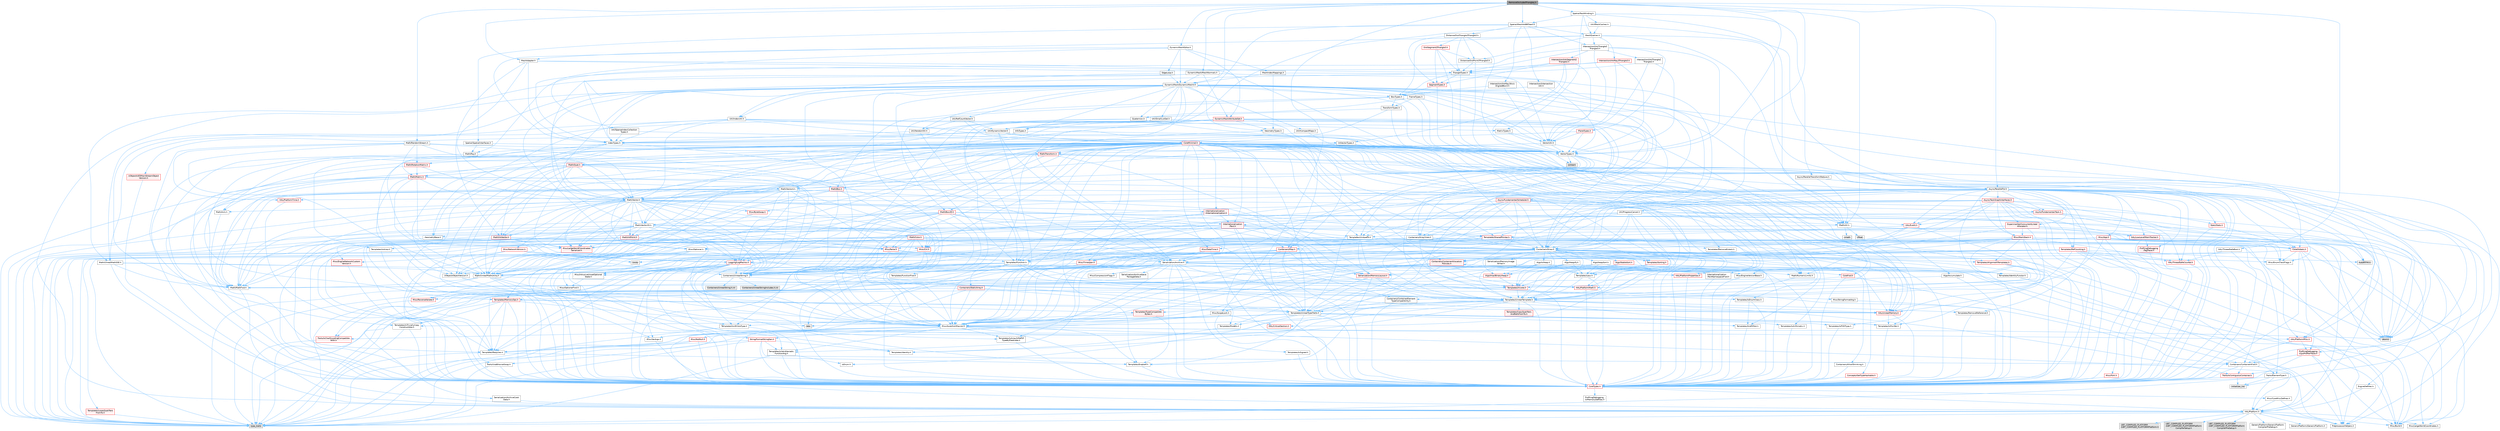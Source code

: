 digraph "RemoveOccludedTriangles.h"
{
 // INTERACTIVE_SVG=YES
 // LATEX_PDF_SIZE
  bgcolor="transparent";
  edge [fontname=Helvetica,fontsize=10,labelfontname=Helvetica,labelfontsize=10];
  node [fontname=Helvetica,fontsize=10,shape=box,height=0.2,width=0.4];
  Node1 [id="Node000001",label="RemoveOccludedTriangles.h",height=0.2,width=0.4,color="gray40", fillcolor="grey60", style="filled", fontcolor="black",tooltip=" "];
  Node1 -> Node2 [id="edge1_Node000001_Node000002",color="steelblue1",style="solid",tooltip=" "];
  Node2 [id="Node000002",label="MathUtil.h",height=0.2,width=0.4,color="grey40", fillcolor="white", style="filled",URL="$d4/d5b/MathUtil_8h.html",tooltip=" "];
  Node2 -> Node3 [id="edge2_Node000002_Node000003",color="steelblue1",style="solid",tooltip=" "];
  Node3 [id="Node000003",label="GeometryBase.h",height=0.2,width=0.4,color="grey40", fillcolor="white", style="filled",URL="$d5/d5e/GeometryBase_8h.html",tooltip=" "];
  Node3 -> Node4 [id="edge3_Node000003_Node000004",color="steelblue1",style="solid",tooltip=" "];
  Node4 [id="Node000004",label="CoreTypes.h",height=0.2,width=0.4,color="red", fillcolor="#FFF0F0", style="filled",URL="$dc/dec/CoreTypes_8h.html",tooltip=" "];
  Node4 -> Node5 [id="edge4_Node000004_Node000005",color="steelblue1",style="solid",tooltip=" "];
  Node5 [id="Node000005",label="HAL/Platform.h",height=0.2,width=0.4,color="grey40", fillcolor="white", style="filled",URL="$d9/dd0/Platform_8h.html",tooltip=" "];
  Node5 -> Node6 [id="edge5_Node000005_Node000006",color="steelblue1",style="solid",tooltip=" "];
  Node6 [id="Node000006",label="Misc/Build.h",height=0.2,width=0.4,color="grey40", fillcolor="white", style="filled",URL="$d3/dbb/Build_8h.html",tooltip=" "];
  Node5 -> Node7 [id="edge6_Node000005_Node000007",color="steelblue1",style="solid",tooltip=" "];
  Node7 [id="Node000007",label="Misc/LargeWorldCoordinates.h",height=0.2,width=0.4,color="grey40", fillcolor="white", style="filled",URL="$d2/dcb/LargeWorldCoordinates_8h.html",tooltip=" "];
  Node5 -> Node8 [id="edge7_Node000005_Node000008",color="steelblue1",style="solid",tooltip=" "];
  Node8 [id="Node000008",label="type_traits",height=0.2,width=0.4,color="grey60", fillcolor="#E0E0E0", style="filled",tooltip=" "];
  Node5 -> Node9 [id="edge8_Node000005_Node000009",color="steelblue1",style="solid",tooltip=" "];
  Node9 [id="Node000009",label="PreprocessorHelpers.h",height=0.2,width=0.4,color="grey40", fillcolor="white", style="filled",URL="$db/ddb/PreprocessorHelpers_8h.html",tooltip=" "];
  Node5 -> Node10 [id="edge9_Node000005_Node000010",color="steelblue1",style="solid",tooltip=" "];
  Node10 [id="Node000010",label="UBT_COMPILED_PLATFORM\l/UBT_COMPILED_PLATFORMPlatform\lCompilerPreSetup.h",height=0.2,width=0.4,color="grey60", fillcolor="#E0E0E0", style="filled",tooltip=" "];
  Node5 -> Node11 [id="edge10_Node000005_Node000011",color="steelblue1",style="solid",tooltip=" "];
  Node11 [id="Node000011",label="GenericPlatform/GenericPlatform\lCompilerPreSetup.h",height=0.2,width=0.4,color="grey40", fillcolor="white", style="filled",URL="$d9/dc8/GenericPlatformCompilerPreSetup_8h.html",tooltip=" "];
  Node5 -> Node12 [id="edge11_Node000005_Node000012",color="steelblue1",style="solid",tooltip=" "];
  Node12 [id="Node000012",label="GenericPlatform/GenericPlatform.h",height=0.2,width=0.4,color="grey40", fillcolor="white", style="filled",URL="$d6/d84/GenericPlatform_8h.html",tooltip=" "];
  Node5 -> Node13 [id="edge12_Node000005_Node000013",color="steelblue1",style="solid",tooltip=" "];
  Node13 [id="Node000013",label="UBT_COMPILED_PLATFORM\l/UBT_COMPILED_PLATFORMPlatform.h",height=0.2,width=0.4,color="grey60", fillcolor="#E0E0E0", style="filled",tooltip=" "];
  Node5 -> Node14 [id="edge13_Node000005_Node000014",color="steelblue1",style="solid",tooltip=" "];
  Node14 [id="Node000014",label="UBT_COMPILED_PLATFORM\l/UBT_COMPILED_PLATFORMPlatform\lCompilerSetup.h",height=0.2,width=0.4,color="grey60", fillcolor="#E0E0E0", style="filled",tooltip=" "];
  Node4 -> Node15 [id="edge14_Node000004_Node000015",color="steelblue1",style="solid",tooltip=" "];
  Node15 [id="Node000015",label="ProfilingDebugging\l/UMemoryDefines.h",height=0.2,width=0.4,color="grey40", fillcolor="white", style="filled",URL="$d2/da2/UMemoryDefines_8h.html",tooltip=" "];
  Node4 -> Node16 [id="edge15_Node000004_Node000016",color="steelblue1",style="solid",tooltip=" "];
  Node16 [id="Node000016",label="Misc/CoreMiscDefines.h",height=0.2,width=0.4,color="grey40", fillcolor="white", style="filled",URL="$da/d38/CoreMiscDefines_8h.html",tooltip=" "];
  Node16 -> Node5 [id="edge16_Node000016_Node000005",color="steelblue1",style="solid",tooltip=" "];
  Node16 -> Node9 [id="edge17_Node000016_Node000009",color="steelblue1",style="solid",tooltip=" "];
  Node3 -> Node18 [id="edge18_Node000003_Node000018",color="steelblue1",style="solid",tooltip=" "];
  Node18 [id="Node000018",label="Logging/LogMacros.h",height=0.2,width=0.4,color="red", fillcolor="#FFF0F0", style="filled",URL="$d0/d16/LogMacros_8h.html",tooltip=" "];
  Node18 -> Node19 [id="edge19_Node000018_Node000019",color="steelblue1",style="solid",tooltip=" "];
  Node19 [id="Node000019",label="Containers/UnrealString.h",height=0.2,width=0.4,color="grey40", fillcolor="white", style="filled",URL="$d5/dba/UnrealString_8h.html",tooltip=" "];
  Node19 -> Node20 [id="edge20_Node000019_Node000020",color="steelblue1",style="solid",tooltip=" "];
  Node20 [id="Node000020",label="Containers/UnrealStringIncludes.h.inl",height=0.2,width=0.4,color="grey60", fillcolor="#E0E0E0", style="filled",tooltip=" "];
  Node19 -> Node21 [id="edge21_Node000019_Node000021",color="steelblue1",style="solid",tooltip=" "];
  Node21 [id="Node000021",label="Containers/UnrealString.h.inl",height=0.2,width=0.4,color="grey60", fillcolor="#E0E0E0", style="filled",tooltip=" "];
  Node19 -> Node22 [id="edge22_Node000019_Node000022",color="steelblue1",style="solid",tooltip=" "];
  Node22 [id="Node000022",label="Misc/StringFormatArg.h",height=0.2,width=0.4,color="grey40", fillcolor="white", style="filled",URL="$d2/d16/StringFormatArg_8h.html",tooltip=" "];
  Node22 -> Node23 [id="edge23_Node000022_Node000023",color="steelblue1",style="solid",tooltip=" "];
  Node23 [id="Node000023",label="Containers/ContainersFwd.h",height=0.2,width=0.4,color="grey40", fillcolor="white", style="filled",URL="$d4/d0a/ContainersFwd_8h.html",tooltip=" "];
  Node23 -> Node5 [id="edge24_Node000023_Node000005",color="steelblue1",style="solid",tooltip=" "];
  Node23 -> Node4 [id="edge25_Node000023_Node000004",color="steelblue1",style="solid",tooltip=" "];
  Node23 -> Node24 [id="edge26_Node000023_Node000024",color="steelblue1",style="solid",tooltip=" "];
  Node24 [id="Node000024",label="Traits/IsContiguousContainer.h",height=0.2,width=0.4,color="red", fillcolor="#FFF0F0", style="filled",URL="$d5/d3c/IsContiguousContainer_8h.html",tooltip=" "];
  Node24 -> Node4 [id="edge27_Node000024_Node000004",color="steelblue1",style="solid",tooltip=" "];
  Node24 -> Node26 [id="edge28_Node000024_Node000026",color="steelblue1",style="solid",tooltip=" "];
  Node26 [id="Node000026",label="initializer_list",height=0.2,width=0.4,color="grey60", fillcolor="#E0E0E0", style="filled",tooltip=" "];
  Node18 -> Node4 [id="edge29_Node000018_Node000004",color="steelblue1",style="solid",tooltip=" "];
  Node18 -> Node9 [id="edge30_Node000018_Node000009",color="steelblue1",style="solid",tooltip=" "];
  Node18 -> Node30 [id="edge31_Node000018_Node000030",color="steelblue1",style="solid",tooltip=" "];
  Node30 [id="Node000030",label="Misc/AssertionMacros.h",height=0.2,width=0.4,color="grey40", fillcolor="white", style="filled",URL="$d0/dfa/AssertionMacros_8h.html",tooltip=" "];
  Node30 -> Node4 [id="edge32_Node000030_Node000004",color="steelblue1",style="solid",tooltip=" "];
  Node30 -> Node5 [id="edge33_Node000030_Node000005",color="steelblue1",style="solid",tooltip=" "];
  Node30 -> Node31 [id="edge34_Node000030_Node000031",color="steelblue1",style="solid",tooltip=" "];
  Node31 [id="Node000031",label="HAL/PlatformMisc.h",height=0.2,width=0.4,color="red", fillcolor="#FFF0F0", style="filled",URL="$d0/df5/PlatformMisc_8h.html",tooltip=" "];
  Node31 -> Node4 [id="edge35_Node000031_Node000004",color="steelblue1",style="solid",tooltip=" "];
  Node31 -> Node55 [id="edge36_Node000031_Node000055",color="steelblue1",style="solid",tooltip=" "];
  Node55 [id="Node000055",label="ProfilingDebugging\l/CpuProfilerTrace.h",height=0.2,width=0.4,color="red", fillcolor="#FFF0F0", style="filled",URL="$da/dcb/CpuProfilerTrace_8h.html",tooltip=" "];
  Node55 -> Node4 [id="edge37_Node000055_Node000004",color="steelblue1",style="solid",tooltip=" "];
  Node55 -> Node23 [id="edge38_Node000055_Node000023",color="steelblue1",style="solid",tooltip=" "];
  Node55 -> Node9 [id="edge39_Node000055_Node000009",color="steelblue1",style="solid",tooltip=" "];
  Node55 -> Node6 [id="edge40_Node000055_Node000006",color="steelblue1",style="solid",tooltip=" "];
  Node30 -> Node9 [id="edge41_Node000030_Node000009",color="steelblue1",style="solid",tooltip=" "];
  Node30 -> Node63 [id="edge42_Node000030_Node000063",color="steelblue1",style="solid",tooltip=" "];
  Node63 [id="Node000063",label="Templates/EnableIf.h",height=0.2,width=0.4,color="grey40", fillcolor="white", style="filled",URL="$d7/d60/EnableIf_8h.html",tooltip=" "];
  Node63 -> Node4 [id="edge43_Node000063_Node000004",color="steelblue1",style="solid",tooltip=" "];
  Node30 -> Node64 [id="edge44_Node000030_Node000064",color="steelblue1",style="solid",tooltip=" "];
  Node64 [id="Node000064",label="Templates/IsArrayOrRefOf\lTypeByPredicate.h",height=0.2,width=0.4,color="grey40", fillcolor="white", style="filled",URL="$d6/da1/IsArrayOrRefOfTypeByPredicate_8h.html",tooltip=" "];
  Node64 -> Node4 [id="edge45_Node000064_Node000004",color="steelblue1",style="solid",tooltip=" "];
  Node30 -> Node65 [id="edge46_Node000030_Node000065",color="steelblue1",style="solid",tooltip=" "];
  Node65 [id="Node000065",label="Templates/IsValidVariadic\lFunctionArg.h",height=0.2,width=0.4,color="grey40", fillcolor="white", style="filled",URL="$d0/dc8/IsValidVariadicFunctionArg_8h.html",tooltip=" "];
  Node65 -> Node4 [id="edge47_Node000065_Node000004",color="steelblue1",style="solid",tooltip=" "];
  Node65 -> Node66 [id="edge48_Node000065_Node000066",color="steelblue1",style="solid",tooltip=" "];
  Node66 [id="Node000066",label="IsEnum.h",height=0.2,width=0.4,color="grey40", fillcolor="white", style="filled",URL="$d4/de5/IsEnum_8h.html",tooltip=" "];
  Node65 -> Node8 [id="edge49_Node000065_Node000008",color="steelblue1",style="solid",tooltip=" "];
  Node30 -> Node67 [id="edge50_Node000030_Node000067",color="steelblue1",style="solid",tooltip=" "];
  Node67 [id="Node000067",label="Traits/IsCharEncodingCompatible\lWith.h",height=0.2,width=0.4,color="red", fillcolor="#FFF0F0", style="filled",URL="$df/dd1/IsCharEncodingCompatibleWith_8h.html",tooltip=" "];
  Node67 -> Node8 [id="edge51_Node000067_Node000008",color="steelblue1",style="solid",tooltip=" "];
  Node30 -> Node69 [id="edge52_Node000030_Node000069",color="steelblue1",style="solid",tooltip=" "];
  Node69 [id="Node000069",label="Misc/VarArgs.h",height=0.2,width=0.4,color="grey40", fillcolor="white", style="filled",URL="$d5/d6f/VarArgs_8h.html",tooltip=" "];
  Node69 -> Node4 [id="edge53_Node000069_Node000004",color="steelblue1",style="solid",tooltip=" "];
  Node30 -> Node70 [id="edge54_Node000030_Node000070",color="steelblue1",style="solid",tooltip=" "];
  Node70 [id="Node000070",label="String/FormatStringSan.h",height=0.2,width=0.4,color="red", fillcolor="#FFF0F0", style="filled",URL="$d3/d8b/FormatStringSan_8h.html",tooltip=" "];
  Node70 -> Node8 [id="edge55_Node000070_Node000008",color="steelblue1",style="solid",tooltip=" "];
  Node70 -> Node4 [id="edge56_Node000070_Node000004",color="steelblue1",style="solid",tooltip=" "];
  Node70 -> Node71 [id="edge57_Node000070_Node000071",color="steelblue1",style="solid",tooltip=" "];
  Node71 [id="Node000071",label="Templates/Requires.h",height=0.2,width=0.4,color="grey40", fillcolor="white", style="filled",URL="$dc/d96/Requires_8h.html",tooltip=" "];
  Node71 -> Node63 [id="edge58_Node000071_Node000063",color="steelblue1",style="solid",tooltip=" "];
  Node71 -> Node8 [id="edge59_Node000071_Node000008",color="steelblue1",style="solid",tooltip=" "];
  Node70 -> Node72 [id="edge60_Node000070_Node000072",color="steelblue1",style="solid",tooltip=" "];
  Node72 [id="Node000072",label="Templates/Identity.h",height=0.2,width=0.4,color="grey40", fillcolor="white", style="filled",URL="$d0/dd5/Identity_8h.html",tooltip=" "];
  Node70 -> Node65 [id="edge61_Node000070_Node000065",color="steelblue1",style="solid",tooltip=" "];
  Node70 -> Node23 [id="edge62_Node000070_Node000023",color="steelblue1",style="solid",tooltip=" "];
  Node30 -> Node76 [id="edge63_Node000030_Node000076",color="steelblue1",style="solid",tooltip=" "];
  Node76 [id="Node000076",label="atomic",height=0.2,width=0.4,color="grey60", fillcolor="#E0E0E0", style="filled",tooltip=" "];
  Node18 -> Node6 [id="edge64_Node000018_Node000006",color="steelblue1",style="solid",tooltip=" "];
  Node18 -> Node69 [id="edge65_Node000018_Node000069",color="steelblue1",style="solid",tooltip=" "];
  Node18 -> Node70 [id="edge66_Node000018_Node000070",color="steelblue1",style="solid",tooltip=" "];
  Node18 -> Node63 [id="edge67_Node000018_Node000063",color="steelblue1",style="solid",tooltip=" "];
  Node18 -> Node64 [id="edge68_Node000018_Node000064",color="steelblue1",style="solid",tooltip=" "];
  Node18 -> Node65 [id="edge69_Node000018_Node000065",color="steelblue1",style="solid",tooltip=" "];
  Node18 -> Node67 [id="edge70_Node000018_Node000067",color="steelblue1",style="solid",tooltip=" "];
  Node18 -> Node8 [id="edge71_Node000018_Node000008",color="steelblue1",style="solid",tooltip=" "];
  Node2 -> Node5 [id="edge72_Node000002_Node000005",color="steelblue1",style="solid",tooltip=" "];
  Node2 -> Node186 [id="edge73_Node000002_Node000186",color="steelblue1",style="solid",tooltip=" "];
  Node186 [id="Node000186",label="EngineDefines.h",height=0.2,width=0.4,color="grey40", fillcolor="white", style="filled",URL="$de/d63/EngineDefines_8h.html",tooltip=" "];
  Node186 -> Node5 [id="edge74_Node000186_Node000005",color="steelblue1",style="solid",tooltip=" "];
  Node2 -> Node187 [id="edge75_Node000002_Node000187",color="steelblue1",style="solid",tooltip=" "];
  Node187 [id="Node000187",label="cmath",height=0.2,width=0.4,color="grey60", fillcolor="#E0E0E0", style="filled",tooltip=" "];
  Node2 -> Node188 [id="edge76_Node000002_Node000188",color="steelblue1",style="solid",tooltip=" "];
  Node188 [id="Node000188",label="cfloat",height=0.2,width=0.4,color="grey60", fillcolor="#E0E0E0", style="filled",tooltip=" "];
  Node1 -> Node189 [id="edge77_Node000001_Node000189",color="steelblue1",style="solid",tooltip=" "];
  Node189 [id="Node000189",label="VectorTypes.h",height=0.2,width=0.4,color="grey40", fillcolor="white", style="filled",URL="$d4/d5b/VectorTypes_8h.html",tooltip=" "];
  Node189 -> Node190 [id="edge78_Node000189_Node000190",color="steelblue1",style="solid",tooltip=" "];
  Node190 [id="Node000190",label="Math/Vector.h",height=0.2,width=0.4,color="grey40", fillcolor="white", style="filled",URL="$d6/dbe/Vector_8h.html",tooltip=" "];
  Node190 -> Node4 [id="edge79_Node000190_Node000004",color="steelblue1",style="solid",tooltip=" "];
  Node190 -> Node30 [id="edge80_Node000190_Node000030",color="steelblue1",style="solid",tooltip=" "];
  Node190 -> Node36 [id="edge81_Node000190_Node000036",color="steelblue1",style="solid",tooltip=" "];
  Node36 [id="Node000036",label="Math/MathFwd.h",height=0.2,width=0.4,color="grey40", fillcolor="white", style="filled",URL="$d2/d10/MathFwd_8h.html",tooltip=" "];
  Node36 -> Node5 [id="edge82_Node000036_Node000005",color="steelblue1",style="solid",tooltip=" "];
  Node190 -> Node49 [id="edge83_Node000190_Node000049",color="steelblue1",style="solid",tooltip=" "];
  Node49 [id="Node000049",label="Math/NumericLimits.h",height=0.2,width=0.4,color="grey40", fillcolor="white", style="filled",URL="$df/d1b/NumericLimits_8h.html",tooltip=" "];
  Node49 -> Node4 [id="edge84_Node000049_Node000004",color="steelblue1",style="solid",tooltip=" "];
  Node190 -> Node147 [id="edge85_Node000190_Node000147",color="steelblue1",style="solid",tooltip=" "];
  Node147 [id="Node000147",label="Misc/Crc.h",height=0.2,width=0.4,color="red", fillcolor="#FFF0F0", style="filled",URL="$d4/dd2/Crc_8h.html",tooltip=" "];
  Node147 -> Node4 [id="edge86_Node000147_Node000004",color="steelblue1",style="solid",tooltip=" "];
  Node147 -> Node30 [id="edge87_Node000147_Node000030",color="steelblue1",style="solid",tooltip=" "];
  Node147 -> Node97 [id="edge88_Node000147_Node000097",color="steelblue1",style="solid",tooltip=" "];
  Node97 [id="Node000097",label="Templates/UnrealTypeTraits.h",height=0.2,width=0.4,color="grey40", fillcolor="white", style="filled",URL="$d2/d2d/UnrealTypeTraits_8h.html",tooltip=" "];
  Node97 -> Node4 [id="edge89_Node000097_Node000004",color="steelblue1",style="solid",tooltip=" "];
  Node97 -> Node96 [id="edge90_Node000097_Node000096",color="steelblue1",style="solid",tooltip=" "];
  Node96 [id="Node000096",label="Templates/IsPointer.h",height=0.2,width=0.4,color="grey40", fillcolor="white", style="filled",URL="$d7/d05/IsPointer_8h.html",tooltip=" "];
  Node96 -> Node4 [id="edge91_Node000096_Node000004",color="steelblue1",style="solid",tooltip=" "];
  Node97 -> Node30 [id="edge92_Node000097_Node000030",color="steelblue1",style="solid",tooltip=" "];
  Node97 -> Node89 [id="edge93_Node000097_Node000089",color="steelblue1",style="solid",tooltip=" "];
  Node89 [id="Node000089",label="Templates/AndOrNot.h",height=0.2,width=0.4,color="grey40", fillcolor="white", style="filled",URL="$db/d0a/AndOrNot_8h.html",tooltip=" "];
  Node89 -> Node4 [id="edge94_Node000089_Node000004",color="steelblue1",style="solid",tooltip=" "];
  Node97 -> Node63 [id="edge95_Node000097_Node000063",color="steelblue1",style="solid",tooltip=" "];
  Node97 -> Node98 [id="edge96_Node000097_Node000098",color="steelblue1",style="solid",tooltip=" "];
  Node98 [id="Node000098",label="Templates/IsArithmetic.h",height=0.2,width=0.4,color="grey40", fillcolor="white", style="filled",URL="$d2/d5d/IsArithmetic_8h.html",tooltip=" "];
  Node98 -> Node4 [id="edge97_Node000098_Node000004",color="steelblue1",style="solid",tooltip=" "];
  Node97 -> Node66 [id="edge98_Node000097_Node000066",color="steelblue1",style="solid",tooltip=" "];
  Node97 -> Node99 [id="edge99_Node000097_Node000099",color="steelblue1",style="solid",tooltip=" "];
  Node99 [id="Node000099",label="Templates/Models.h",height=0.2,width=0.4,color="grey40", fillcolor="white", style="filled",URL="$d3/d0c/Models_8h.html",tooltip=" "];
  Node99 -> Node72 [id="edge100_Node000099_Node000072",color="steelblue1",style="solid",tooltip=" "];
  Node97 -> Node100 [id="edge101_Node000097_Node000100",color="steelblue1",style="solid",tooltip=" "];
  Node100 [id="Node000100",label="Templates/IsPODType.h",height=0.2,width=0.4,color="grey40", fillcolor="white", style="filled",URL="$d7/db1/IsPODType_8h.html",tooltip=" "];
  Node100 -> Node4 [id="edge102_Node000100_Node000004",color="steelblue1",style="solid",tooltip=" "];
  Node97 -> Node101 [id="edge103_Node000097_Node000101",color="steelblue1",style="solid",tooltip=" "];
  Node101 [id="Node000101",label="Templates/IsUECoreType.h",height=0.2,width=0.4,color="grey40", fillcolor="white", style="filled",URL="$d1/db8/IsUECoreType_8h.html",tooltip=" "];
  Node101 -> Node4 [id="edge104_Node000101_Node000004",color="steelblue1",style="solid",tooltip=" "];
  Node101 -> Node8 [id="edge105_Node000101_Node000008",color="steelblue1",style="solid",tooltip=" "];
  Node97 -> Node90 [id="edge106_Node000097_Node000090",color="steelblue1",style="solid",tooltip=" "];
  Node90 [id="Node000090",label="Templates/IsTriviallyCopy\lConstructible.h",height=0.2,width=0.4,color="grey40", fillcolor="white", style="filled",URL="$d3/d78/IsTriviallyCopyConstructible_8h.html",tooltip=" "];
  Node90 -> Node4 [id="edge107_Node000090_Node000004",color="steelblue1",style="solid",tooltip=" "];
  Node90 -> Node8 [id="edge108_Node000090_Node000008",color="steelblue1",style="solid",tooltip=" "];
  Node190 -> Node173 [id="edge109_Node000190_Node000173",color="steelblue1",style="solid",tooltip=" "];
  Node173 [id="Node000173",label="Math/UnrealMathUtility.h",height=0.2,width=0.4,color="grey40", fillcolor="white", style="filled",URL="$db/db8/UnrealMathUtility_8h.html",tooltip=" "];
  Node173 -> Node4 [id="edge110_Node000173_Node000004",color="steelblue1",style="solid",tooltip=" "];
  Node173 -> Node30 [id="edge111_Node000173_Node000030",color="steelblue1",style="solid",tooltip=" "];
  Node173 -> Node114 [id="edge112_Node000173_Node000114",color="steelblue1",style="solid",tooltip=" "];
  Node114 [id="Node000114",label="HAL/PlatformMath.h",height=0.2,width=0.4,color="red", fillcolor="#FFF0F0", style="filled",URL="$dc/d53/PlatformMath_8h.html",tooltip=" "];
  Node114 -> Node4 [id="edge113_Node000114_Node000004",color="steelblue1",style="solid",tooltip=" "];
  Node173 -> Node36 [id="edge114_Node000173_Node000036",color="steelblue1",style="solid",tooltip=" "];
  Node173 -> Node72 [id="edge115_Node000173_Node000072",color="steelblue1",style="solid",tooltip=" "];
  Node173 -> Node71 [id="edge116_Node000173_Node000071",color="steelblue1",style="solid",tooltip=" "];
  Node190 -> Node19 [id="edge117_Node000190_Node000019",color="steelblue1",style="solid",tooltip=" "];
  Node190 -> Node191 [id="edge118_Node000190_Node000191",color="steelblue1",style="solid",tooltip=" "];
  Node191 [id="Node000191",label="Misc/Parse.h",height=0.2,width=0.4,color="red", fillcolor="#FFF0F0", style="filled",URL="$dc/d71/Parse_8h.html",tooltip=" "];
  Node191 -> Node19 [id="edge119_Node000191_Node000019",color="steelblue1",style="solid",tooltip=" "];
  Node191 -> Node4 [id="edge120_Node000191_Node000004",color="steelblue1",style="solid",tooltip=" "];
  Node191 -> Node6 [id="edge121_Node000191_Node000006",color="steelblue1",style="solid",tooltip=" "];
  Node191 -> Node51 [id="edge122_Node000191_Node000051",color="steelblue1",style="solid",tooltip=" "];
  Node51 [id="Node000051",label="Misc/EnumClassFlags.h",height=0.2,width=0.4,color="grey40", fillcolor="white", style="filled",URL="$d8/de7/EnumClassFlags_8h.html",tooltip=" "];
  Node191 -> Node192 [id="edge123_Node000191_Node000192",color="steelblue1",style="solid",tooltip=" "];
  Node192 [id="Node000192",label="Templates/Function.h",height=0.2,width=0.4,color="grey40", fillcolor="white", style="filled",URL="$df/df5/Function_8h.html",tooltip=" "];
  Node192 -> Node4 [id="edge124_Node000192_Node000004",color="steelblue1",style="solid",tooltip=" "];
  Node192 -> Node30 [id="edge125_Node000192_Node000030",color="steelblue1",style="solid",tooltip=" "];
  Node192 -> Node125 [id="edge126_Node000192_Node000125",color="steelblue1",style="solid",tooltip=" "];
  Node125 [id="Node000125",label="Misc/IntrusiveUnsetOptional\lState.h",height=0.2,width=0.4,color="grey40", fillcolor="white", style="filled",URL="$d2/d0a/IntrusiveUnsetOptionalState_8h.html",tooltip=" "];
  Node125 -> Node126 [id="edge127_Node000125_Node000126",color="steelblue1",style="solid",tooltip=" "];
  Node126 [id="Node000126",label="Misc/OptionalFwd.h",height=0.2,width=0.4,color="grey40", fillcolor="white", style="filled",URL="$dc/d50/OptionalFwd_8h.html",tooltip=" "];
  Node192 -> Node77 [id="edge128_Node000192_Node000077",color="steelblue1",style="solid",tooltip=" "];
  Node77 [id="Node000077",label="HAL/UnrealMemory.h",height=0.2,width=0.4,color="red", fillcolor="#FFF0F0", style="filled",URL="$d9/d96/UnrealMemory_8h.html",tooltip=" "];
  Node77 -> Node4 [id="edge129_Node000077_Node000004",color="steelblue1",style="solid",tooltip=" "];
  Node77 -> Node96 [id="edge130_Node000077_Node000096",color="steelblue1",style="solid",tooltip=" "];
  Node192 -> Node193 [id="edge131_Node000192_Node000193",color="steelblue1",style="solid",tooltip=" "];
  Node193 [id="Node000193",label="Templates/FunctionFwd.h",height=0.2,width=0.4,color="grey40", fillcolor="white", style="filled",URL="$d6/d54/FunctionFwd_8h.html",tooltip=" "];
  Node192 -> Node97 [id="edge132_Node000192_Node000097",color="steelblue1",style="solid",tooltip=" "];
  Node192 -> Node157 [id="edge133_Node000192_Node000157",color="steelblue1",style="solid",tooltip=" "];
  Node157 [id="Node000157",label="Templates/Invoke.h",height=0.2,width=0.4,color="red", fillcolor="#FFF0F0", style="filled",URL="$d7/deb/Invoke_8h.html",tooltip=" "];
  Node157 -> Node4 [id="edge134_Node000157_Node000004",color="steelblue1",style="solid",tooltip=" "];
  Node157 -> Node102 [id="edge135_Node000157_Node000102",color="steelblue1",style="solid",tooltip=" "];
  Node102 [id="Node000102",label="Templates/UnrealTemplate.h",height=0.2,width=0.4,color="grey40", fillcolor="white", style="filled",URL="$d4/d24/UnrealTemplate_8h.html",tooltip=" "];
  Node102 -> Node4 [id="edge136_Node000102_Node000004",color="steelblue1",style="solid",tooltip=" "];
  Node102 -> Node96 [id="edge137_Node000102_Node000096",color="steelblue1",style="solid",tooltip=" "];
  Node102 -> Node77 [id="edge138_Node000102_Node000077",color="steelblue1",style="solid",tooltip=" "];
  Node102 -> Node103 [id="edge139_Node000102_Node000103",color="steelblue1",style="solid",tooltip=" "];
  Node103 [id="Node000103",label="Templates/CopyQualifiers\lAndRefsFromTo.h",height=0.2,width=0.4,color="red", fillcolor="#FFF0F0", style="filled",URL="$d3/db3/CopyQualifiersAndRefsFromTo_8h.html",tooltip=" "];
  Node102 -> Node97 [id="edge140_Node000102_Node000097",color="steelblue1",style="solid",tooltip=" "];
  Node102 -> Node105 [id="edge141_Node000102_Node000105",color="steelblue1",style="solid",tooltip=" "];
  Node105 [id="Node000105",label="Templates/RemoveReference.h",height=0.2,width=0.4,color="grey40", fillcolor="white", style="filled",URL="$da/dbe/RemoveReference_8h.html",tooltip=" "];
  Node105 -> Node4 [id="edge142_Node000105_Node000004",color="steelblue1",style="solid",tooltip=" "];
  Node102 -> Node71 [id="edge143_Node000102_Node000071",color="steelblue1",style="solid",tooltip=" "];
  Node102 -> Node106 [id="edge144_Node000102_Node000106",color="steelblue1",style="solid",tooltip=" "];
  Node106 [id="Node000106",label="Templates/TypeCompatible\lBytes.h",height=0.2,width=0.4,color="red", fillcolor="#FFF0F0", style="filled",URL="$df/d0a/TypeCompatibleBytes_8h.html",tooltip=" "];
  Node106 -> Node4 [id="edge145_Node000106_Node000004",color="steelblue1",style="solid",tooltip=" "];
  Node106 -> Node40 [id="edge146_Node000106_Node000040",color="steelblue1",style="solid",tooltip=" "];
  Node40 [id="Node000040",label="new",height=0.2,width=0.4,color="grey60", fillcolor="#E0E0E0", style="filled",tooltip=" "];
  Node106 -> Node8 [id="edge147_Node000106_Node000008",color="steelblue1",style="solid",tooltip=" "];
  Node102 -> Node72 [id="edge148_Node000102_Node000072",color="steelblue1",style="solid",tooltip=" "];
  Node102 -> Node24 [id="edge149_Node000102_Node000024",color="steelblue1",style="solid",tooltip=" "];
  Node102 -> Node107 [id="edge150_Node000102_Node000107",color="steelblue1",style="solid",tooltip=" "];
  Node107 [id="Node000107",label="Traits/UseBitwiseSwap.h",height=0.2,width=0.4,color="grey40", fillcolor="white", style="filled",URL="$db/df3/UseBitwiseSwap_8h.html",tooltip=" "];
  Node107 -> Node4 [id="edge151_Node000107_Node000004",color="steelblue1",style="solid",tooltip=" "];
  Node107 -> Node8 [id="edge152_Node000107_Node000008",color="steelblue1",style="solid",tooltip=" "];
  Node102 -> Node8 [id="edge153_Node000102_Node000008",color="steelblue1",style="solid",tooltip=" "];
  Node157 -> Node8 [id="edge154_Node000157_Node000008",color="steelblue1",style="solid",tooltip=" "];
  Node192 -> Node102 [id="edge155_Node000192_Node000102",color="steelblue1",style="solid",tooltip=" "];
  Node192 -> Node71 [id="edge156_Node000192_Node000071",color="steelblue1",style="solid",tooltip=" "];
  Node192 -> Node173 [id="edge157_Node000192_Node000173",color="steelblue1",style="solid",tooltip=" "];
  Node192 -> Node40 [id="edge158_Node000192_Node000040",color="steelblue1",style="solid",tooltip=" "];
  Node192 -> Node8 [id="edge159_Node000192_Node000008",color="steelblue1",style="solid",tooltip=" "];
  Node190 -> Node194 [id="edge160_Node000190_Node000194",color="steelblue1",style="solid",tooltip=" "];
  Node194 [id="Node000194",label="Misc/LargeWorldCoordinates\lSerializer.h",height=0.2,width=0.4,color="red", fillcolor="#FFF0F0", style="filled",URL="$d7/df9/LargeWorldCoordinatesSerializer_8h.html",tooltip=" "];
  Node194 -> Node140 [id="edge161_Node000194_Node000140",color="steelblue1",style="solid",tooltip=" "];
  Node140 [id="Node000140",label="UObject/ObjectVersion.h",height=0.2,width=0.4,color="grey40", fillcolor="white", style="filled",URL="$da/d63/ObjectVersion_8h.html",tooltip=" "];
  Node140 -> Node4 [id="edge162_Node000140_Node000004",color="steelblue1",style="solid",tooltip=" "];
  Node190 -> Node210 [id="edge163_Node000190_Node000210",color="steelblue1",style="solid",tooltip=" "];
  Node210 [id="Node000210",label="Misc/NetworkVersion.h",height=0.2,width=0.4,color="red", fillcolor="#FFF0F0", style="filled",URL="$d7/d4b/NetworkVersion_8h.html",tooltip=" "];
  Node210 -> Node19 [id="edge164_Node000210_Node000019",color="steelblue1",style="solid",tooltip=" "];
  Node210 -> Node4 [id="edge165_Node000210_Node000004",color="steelblue1",style="solid",tooltip=" "];
  Node210 -> Node18 [id="edge166_Node000210_Node000018",color="steelblue1",style="solid",tooltip=" "];
  Node210 -> Node252 [id="edge167_Node000210_Node000252",color="steelblue1",style="solid",tooltip=" "];
  Node252 [id="Node000252",label="Misc/EngineNetworkCustom\lVersion.h",height=0.2,width=0.4,color="red", fillcolor="#FFF0F0", style="filled",URL="$da/da3/EngineNetworkCustomVersion_8h.html",tooltip=" "];
  Node252 -> Node4 [id="edge168_Node000252_Node000004",color="steelblue1",style="solid",tooltip=" "];
  Node190 -> Node255 [id="edge169_Node000190_Node000255",color="steelblue1",style="solid",tooltip=" "];
  Node255 [id="Node000255",label="Math/Color.h",height=0.2,width=0.4,color="red", fillcolor="#FFF0F0", style="filled",URL="$dd/dac/Color_8h.html",tooltip=" "];
  Node255 -> Node124 [id="edge170_Node000255_Node000124",color="steelblue1",style="solid",tooltip=" "];
  Node124 [id="Node000124",label="Containers/Array.h",height=0.2,width=0.4,color="grey40", fillcolor="white", style="filled",URL="$df/dd0/Array_8h.html",tooltip=" "];
  Node124 -> Node4 [id="edge171_Node000124_Node000004",color="steelblue1",style="solid",tooltip=" "];
  Node124 -> Node30 [id="edge172_Node000124_Node000030",color="steelblue1",style="solid",tooltip=" "];
  Node124 -> Node125 [id="edge173_Node000124_Node000125",color="steelblue1",style="solid",tooltip=" "];
  Node124 -> Node127 [id="edge174_Node000124_Node000127",color="steelblue1",style="solid",tooltip=" "];
  Node127 [id="Node000127",label="Misc/ReverseIterate.h",height=0.2,width=0.4,color="red", fillcolor="#FFF0F0", style="filled",URL="$db/de3/ReverseIterate_8h.html",tooltip=" "];
  Node127 -> Node5 [id="edge175_Node000127_Node000005",color="steelblue1",style="solid",tooltip=" "];
  Node124 -> Node77 [id="edge176_Node000124_Node000077",color="steelblue1",style="solid",tooltip=" "];
  Node124 -> Node97 [id="edge177_Node000124_Node000097",color="steelblue1",style="solid",tooltip=" "];
  Node124 -> Node102 [id="edge178_Node000124_Node000102",color="steelblue1",style="solid",tooltip=" "];
  Node124 -> Node129 [id="edge179_Node000124_Node000129",color="steelblue1",style="solid",tooltip=" "];
  Node129 [id="Node000129",label="Containers/AllowShrinking.h",height=0.2,width=0.4,color="grey40", fillcolor="white", style="filled",URL="$d7/d1a/AllowShrinking_8h.html",tooltip=" "];
  Node129 -> Node4 [id="edge180_Node000129_Node000004",color="steelblue1",style="solid",tooltip=" "];
  Node124 -> Node112 [id="edge181_Node000124_Node000112",color="steelblue1",style="solid",tooltip=" "];
  Node112 [id="Node000112",label="Containers/ContainerAllocation\lPolicies.h",height=0.2,width=0.4,color="red", fillcolor="#FFF0F0", style="filled",URL="$d7/dff/ContainerAllocationPolicies_8h.html",tooltip=" "];
  Node112 -> Node4 [id="edge182_Node000112_Node000004",color="steelblue1",style="solid",tooltip=" "];
  Node112 -> Node112 [id="edge183_Node000112_Node000112",color="steelblue1",style="solid",tooltip=" "];
  Node112 -> Node114 [id="edge184_Node000112_Node000114",color="steelblue1",style="solid",tooltip=" "];
  Node112 -> Node77 [id="edge185_Node000112_Node000077",color="steelblue1",style="solid",tooltip=" "];
  Node112 -> Node49 [id="edge186_Node000112_Node000049",color="steelblue1",style="solid",tooltip=" "];
  Node112 -> Node30 [id="edge187_Node000112_Node000030",color="steelblue1",style="solid",tooltip=" "];
  Node112 -> Node123 [id="edge188_Node000112_Node000123",color="steelblue1",style="solid",tooltip=" "];
  Node123 [id="Node000123",label="Templates/MemoryOps.h",height=0.2,width=0.4,color="red", fillcolor="#FFF0F0", style="filled",URL="$db/dea/MemoryOps_8h.html",tooltip=" "];
  Node123 -> Node4 [id="edge189_Node000123_Node000004",color="steelblue1",style="solid",tooltip=" "];
  Node123 -> Node77 [id="edge190_Node000123_Node000077",color="steelblue1",style="solid",tooltip=" "];
  Node123 -> Node90 [id="edge191_Node000123_Node000090",color="steelblue1",style="solid",tooltip=" "];
  Node123 -> Node71 [id="edge192_Node000123_Node000071",color="steelblue1",style="solid",tooltip=" "];
  Node123 -> Node97 [id="edge193_Node000123_Node000097",color="steelblue1",style="solid",tooltip=" "];
  Node123 -> Node107 [id="edge194_Node000123_Node000107",color="steelblue1",style="solid",tooltip=" "];
  Node123 -> Node40 [id="edge195_Node000123_Node000040",color="steelblue1",style="solid",tooltip=" "];
  Node123 -> Node8 [id="edge196_Node000123_Node000008",color="steelblue1",style="solid",tooltip=" "];
  Node112 -> Node106 [id="edge197_Node000112_Node000106",color="steelblue1",style="solid",tooltip=" "];
  Node112 -> Node8 [id="edge198_Node000112_Node000008",color="steelblue1",style="solid",tooltip=" "];
  Node124 -> Node130 [id="edge199_Node000124_Node000130",color="steelblue1",style="solid",tooltip=" "];
  Node130 [id="Node000130",label="Containers/ContainerElement\lTypeCompatibility.h",height=0.2,width=0.4,color="grey40", fillcolor="white", style="filled",URL="$df/ddf/ContainerElementTypeCompatibility_8h.html",tooltip=" "];
  Node130 -> Node4 [id="edge200_Node000130_Node000004",color="steelblue1",style="solid",tooltip=" "];
  Node130 -> Node97 [id="edge201_Node000130_Node000097",color="steelblue1",style="solid",tooltip=" "];
  Node124 -> Node131 [id="edge202_Node000124_Node000131",color="steelblue1",style="solid",tooltip=" "];
  Node131 [id="Node000131",label="Serialization/Archive.h",height=0.2,width=0.4,color="grey40", fillcolor="white", style="filled",URL="$d7/d3b/Archive_8h.html",tooltip=" "];
  Node131 -> Node35 [id="edge203_Node000131_Node000035",color="steelblue1",style="solid",tooltip=" "];
  Node35 [id="Node000035",label="CoreFwd.h",height=0.2,width=0.4,color="red", fillcolor="#FFF0F0", style="filled",URL="$d1/d1e/CoreFwd_8h.html",tooltip=" "];
  Node35 -> Node4 [id="edge204_Node000035_Node000004",color="steelblue1",style="solid",tooltip=" "];
  Node35 -> Node23 [id="edge205_Node000035_Node000023",color="steelblue1",style="solid",tooltip=" "];
  Node35 -> Node36 [id="edge206_Node000035_Node000036",color="steelblue1",style="solid",tooltip=" "];
  Node131 -> Node4 [id="edge207_Node000131_Node000004",color="steelblue1",style="solid",tooltip=" "];
  Node131 -> Node132 [id="edge208_Node000131_Node000132",color="steelblue1",style="solid",tooltip=" "];
  Node132 [id="Node000132",label="HAL/PlatformProperties.h",height=0.2,width=0.4,color="red", fillcolor="#FFF0F0", style="filled",URL="$d9/db0/PlatformProperties_8h.html",tooltip=" "];
  Node132 -> Node4 [id="edge209_Node000132_Node000004",color="steelblue1",style="solid",tooltip=" "];
  Node131 -> Node135 [id="edge210_Node000131_Node000135",color="steelblue1",style="solid",tooltip=" "];
  Node135 [id="Node000135",label="Internationalization\l/TextNamespaceFwd.h",height=0.2,width=0.4,color="grey40", fillcolor="white", style="filled",URL="$d8/d97/TextNamespaceFwd_8h.html",tooltip=" "];
  Node135 -> Node4 [id="edge211_Node000135_Node000004",color="steelblue1",style="solid",tooltip=" "];
  Node131 -> Node36 [id="edge212_Node000131_Node000036",color="steelblue1",style="solid",tooltip=" "];
  Node131 -> Node30 [id="edge213_Node000131_Node000030",color="steelblue1",style="solid",tooltip=" "];
  Node131 -> Node6 [id="edge214_Node000131_Node000006",color="steelblue1",style="solid",tooltip=" "];
  Node131 -> Node50 [id="edge215_Node000131_Node000050",color="steelblue1",style="solid",tooltip=" "];
  Node50 [id="Node000050",label="Misc/CompressionFlags.h",height=0.2,width=0.4,color="grey40", fillcolor="white", style="filled",URL="$d9/d76/CompressionFlags_8h.html",tooltip=" "];
  Node131 -> Node136 [id="edge216_Node000131_Node000136",color="steelblue1",style="solid",tooltip=" "];
  Node136 [id="Node000136",label="Misc/EngineVersionBase.h",height=0.2,width=0.4,color="grey40", fillcolor="white", style="filled",URL="$d5/d2b/EngineVersionBase_8h.html",tooltip=" "];
  Node136 -> Node4 [id="edge217_Node000136_Node000004",color="steelblue1",style="solid",tooltip=" "];
  Node131 -> Node69 [id="edge218_Node000131_Node000069",color="steelblue1",style="solid",tooltip=" "];
  Node131 -> Node137 [id="edge219_Node000131_Node000137",color="steelblue1",style="solid",tooltip=" "];
  Node137 [id="Node000137",label="Serialization/ArchiveCook\lData.h",height=0.2,width=0.4,color="grey40", fillcolor="white", style="filled",URL="$dc/db6/ArchiveCookData_8h.html",tooltip=" "];
  Node137 -> Node5 [id="edge220_Node000137_Node000005",color="steelblue1",style="solid",tooltip=" "];
  Node131 -> Node138 [id="edge221_Node000131_Node000138",color="steelblue1",style="solid",tooltip=" "];
  Node138 [id="Node000138",label="Serialization/ArchiveSave\lPackageData.h",height=0.2,width=0.4,color="grey40", fillcolor="white", style="filled",URL="$d1/d37/ArchiveSavePackageData_8h.html",tooltip=" "];
  Node131 -> Node63 [id="edge222_Node000131_Node000063",color="steelblue1",style="solid",tooltip=" "];
  Node131 -> Node64 [id="edge223_Node000131_Node000064",color="steelblue1",style="solid",tooltip=" "];
  Node131 -> Node139 [id="edge224_Node000131_Node000139",color="steelblue1",style="solid",tooltip=" "];
  Node139 [id="Node000139",label="Templates/IsEnumClass.h",height=0.2,width=0.4,color="grey40", fillcolor="white", style="filled",URL="$d7/d15/IsEnumClass_8h.html",tooltip=" "];
  Node139 -> Node4 [id="edge225_Node000139_Node000004",color="steelblue1",style="solid",tooltip=" "];
  Node139 -> Node89 [id="edge226_Node000139_Node000089",color="steelblue1",style="solid",tooltip=" "];
  Node131 -> Node119 [id="edge227_Node000131_Node000119",color="steelblue1",style="solid",tooltip=" "];
  Node119 [id="Node000119",label="Templates/IsSigned.h",height=0.2,width=0.4,color="grey40", fillcolor="white", style="filled",URL="$d8/dd8/IsSigned_8h.html",tooltip=" "];
  Node119 -> Node4 [id="edge228_Node000119_Node000004",color="steelblue1",style="solid",tooltip=" "];
  Node131 -> Node65 [id="edge229_Node000131_Node000065",color="steelblue1",style="solid",tooltip=" "];
  Node131 -> Node102 [id="edge230_Node000131_Node000102",color="steelblue1",style="solid",tooltip=" "];
  Node131 -> Node67 [id="edge231_Node000131_Node000067",color="steelblue1",style="solid",tooltip=" "];
  Node131 -> Node140 [id="edge232_Node000131_Node000140",color="steelblue1",style="solid",tooltip=" "];
  Node124 -> Node141 [id="edge233_Node000124_Node000141",color="steelblue1",style="solid",tooltip=" "];
  Node141 [id="Node000141",label="Serialization/MemoryImage\lWriter.h",height=0.2,width=0.4,color="grey40", fillcolor="white", style="filled",URL="$d0/d08/MemoryImageWriter_8h.html",tooltip=" "];
  Node141 -> Node4 [id="edge234_Node000141_Node000004",color="steelblue1",style="solid",tooltip=" "];
  Node141 -> Node142 [id="edge235_Node000141_Node000142",color="steelblue1",style="solid",tooltip=" "];
  Node142 [id="Node000142",label="Serialization/MemoryLayout.h",height=0.2,width=0.4,color="red", fillcolor="#FFF0F0", style="filled",URL="$d7/d66/MemoryLayout_8h.html",tooltip=" "];
  Node142 -> Node77 [id="edge236_Node000142_Node000077",color="steelblue1",style="solid",tooltip=" "];
  Node142 -> Node63 [id="edge237_Node000142_Node000063",color="steelblue1",style="solid",tooltip=" "];
  Node142 -> Node99 [id="edge238_Node000142_Node000099",color="steelblue1",style="solid",tooltip=" "];
  Node142 -> Node102 [id="edge239_Node000142_Node000102",color="steelblue1",style="solid",tooltip=" "];
  Node124 -> Node155 [id="edge240_Node000124_Node000155",color="steelblue1",style="solid",tooltip=" "];
  Node155 [id="Node000155",label="Algo/Heapify.h",height=0.2,width=0.4,color="grey40", fillcolor="white", style="filled",URL="$d0/d2a/Heapify_8h.html",tooltip=" "];
  Node155 -> Node156 [id="edge241_Node000155_Node000156",color="steelblue1",style="solid",tooltip=" "];
  Node156 [id="Node000156",label="Algo/Impl/BinaryHeap.h",height=0.2,width=0.4,color="red", fillcolor="#FFF0F0", style="filled",URL="$d7/da3/Algo_2Impl_2BinaryHeap_8h.html",tooltip=" "];
  Node156 -> Node157 [id="edge242_Node000156_Node000157",color="steelblue1",style="solid",tooltip=" "];
  Node156 -> Node8 [id="edge243_Node000156_Node000008",color="steelblue1",style="solid",tooltip=" "];
  Node155 -> Node161 [id="edge244_Node000155_Node000161",color="steelblue1",style="solid",tooltip=" "];
  Node161 [id="Node000161",label="Templates/IdentityFunctor.h",height=0.2,width=0.4,color="grey40", fillcolor="white", style="filled",URL="$d7/d2e/IdentityFunctor_8h.html",tooltip=" "];
  Node161 -> Node5 [id="edge245_Node000161_Node000005",color="steelblue1",style="solid",tooltip=" "];
  Node155 -> Node157 [id="edge246_Node000155_Node000157",color="steelblue1",style="solid",tooltip=" "];
  Node155 -> Node162 [id="edge247_Node000155_Node000162",color="steelblue1",style="solid",tooltip=" "];
  Node162 [id="Node000162",label="Templates/Less.h",height=0.2,width=0.4,color="grey40", fillcolor="white", style="filled",URL="$de/dc8/Less_8h.html",tooltip=" "];
  Node162 -> Node4 [id="edge248_Node000162_Node000004",color="steelblue1",style="solid",tooltip=" "];
  Node162 -> Node102 [id="edge249_Node000162_Node000102",color="steelblue1",style="solid",tooltip=" "];
  Node155 -> Node102 [id="edge250_Node000155_Node000102",color="steelblue1",style="solid",tooltip=" "];
  Node124 -> Node163 [id="edge251_Node000124_Node000163",color="steelblue1",style="solid",tooltip=" "];
  Node163 [id="Node000163",label="Algo/HeapSort.h",height=0.2,width=0.4,color="grey40", fillcolor="white", style="filled",URL="$d3/d92/HeapSort_8h.html",tooltip=" "];
  Node163 -> Node156 [id="edge252_Node000163_Node000156",color="steelblue1",style="solid",tooltip=" "];
  Node163 -> Node161 [id="edge253_Node000163_Node000161",color="steelblue1",style="solid",tooltip=" "];
  Node163 -> Node162 [id="edge254_Node000163_Node000162",color="steelblue1",style="solid",tooltip=" "];
  Node163 -> Node102 [id="edge255_Node000163_Node000102",color="steelblue1",style="solid",tooltip=" "];
  Node124 -> Node164 [id="edge256_Node000124_Node000164",color="steelblue1",style="solid",tooltip=" "];
  Node164 [id="Node000164",label="Algo/IsHeap.h",height=0.2,width=0.4,color="grey40", fillcolor="white", style="filled",URL="$de/d32/IsHeap_8h.html",tooltip=" "];
  Node164 -> Node156 [id="edge257_Node000164_Node000156",color="steelblue1",style="solid",tooltip=" "];
  Node164 -> Node161 [id="edge258_Node000164_Node000161",color="steelblue1",style="solid",tooltip=" "];
  Node164 -> Node157 [id="edge259_Node000164_Node000157",color="steelblue1",style="solid",tooltip=" "];
  Node164 -> Node162 [id="edge260_Node000164_Node000162",color="steelblue1",style="solid",tooltip=" "];
  Node164 -> Node102 [id="edge261_Node000164_Node000102",color="steelblue1",style="solid",tooltip=" "];
  Node124 -> Node156 [id="edge262_Node000124_Node000156",color="steelblue1",style="solid",tooltip=" "];
  Node124 -> Node165 [id="edge263_Node000124_Node000165",color="steelblue1",style="solid",tooltip=" "];
  Node165 [id="Node000165",label="Algo/StableSort.h",height=0.2,width=0.4,color="red", fillcolor="#FFF0F0", style="filled",URL="$d7/d3c/StableSort_8h.html",tooltip=" "];
  Node165 -> Node161 [id="edge264_Node000165_Node000161",color="steelblue1",style="solid",tooltip=" "];
  Node165 -> Node157 [id="edge265_Node000165_Node000157",color="steelblue1",style="solid",tooltip=" "];
  Node165 -> Node162 [id="edge266_Node000165_Node000162",color="steelblue1",style="solid",tooltip=" "];
  Node165 -> Node102 [id="edge267_Node000165_Node000102",color="steelblue1",style="solid",tooltip=" "];
  Node124 -> Node168 [id="edge268_Node000124_Node000168",color="steelblue1",style="solid",tooltip=" "];
  Node168 [id="Node000168",label="Concepts/GetTypeHashable.h",height=0.2,width=0.4,color="red", fillcolor="#FFF0F0", style="filled",URL="$d3/da2/GetTypeHashable_8h.html",tooltip=" "];
  Node168 -> Node4 [id="edge269_Node000168_Node000004",color="steelblue1",style="solid",tooltip=" "];
  Node124 -> Node161 [id="edge270_Node000124_Node000161",color="steelblue1",style="solid",tooltip=" "];
  Node124 -> Node157 [id="edge271_Node000124_Node000157",color="steelblue1",style="solid",tooltip=" "];
  Node124 -> Node162 [id="edge272_Node000124_Node000162",color="steelblue1",style="solid",tooltip=" "];
  Node124 -> Node169 [id="edge273_Node000124_Node000169",color="steelblue1",style="solid",tooltip=" "];
  Node169 [id="Node000169",label="Templates/LosesQualifiers\lFromTo.h",height=0.2,width=0.4,color="red", fillcolor="#FFF0F0", style="filled",URL="$d2/db3/LosesQualifiersFromTo_8h.html",tooltip=" "];
  Node169 -> Node8 [id="edge274_Node000169_Node000008",color="steelblue1",style="solid",tooltip=" "];
  Node124 -> Node71 [id="edge275_Node000124_Node000071",color="steelblue1",style="solid",tooltip=" "];
  Node124 -> Node170 [id="edge276_Node000124_Node000170",color="steelblue1",style="solid",tooltip=" "];
  Node170 [id="Node000170",label="Templates/Sorting.h",height=0.2,width=0.4,color="red", fillcolor="#FFF0F0", style="filled",URL="$d3/d9e/Sorting_8h.html",tooltip=" "];
  Node170 -> Node4 [id="edge277_Node000170_Node000004",color="steelblue1",style="solid",tooltip=" "];
  Node170 -> Node114 [id="edge278_Node000170_Node000114",color="steelblue1",style="solid",tooltip=" "];
  Node170 -> Node162 [id="edge279_Node000170_Node000162",color="steelblue1",style="solid",tooltip=" "];
  Node124 -> Node174 [id="edge280_Node000124_Node000174",color="steelblue1",style="solid",tooltip=" "];
  Node174 [id="Node000174",label="Templates/AlignmentTemplates.h",height=0.2,width=0.4,color="red", fillcolor="#FFF0F0", style="filled",URL="$dd/d32/AlignmentTemplates_8h.html",tooltip=" "];
  Node174 -> Node4 [id="edge281_Node000174_Node000004",color="steelblue1",style="solid",tooltip=" "];
  Node174 -> Node96 [id="edge282_Node000174_Node000096",color="steelblue1",style="solid",tooltip=" "];
  Node124 -> Node34 [id="edge283_Node000124_Node000034",color="steelblue1",style="solid",tooltip=" "];
  Node34 [id="Node000034",label="Traits/ElementType.h",height=0.2,width=0.4,color="grey40", fillcolor="white", style="filled",URL="$d5/d4f/ElementType_8h.html",tooltip=" "];
  Node34 -> Node5 [id="edge284_Node000034_Node000005",color="steelblue1",style="solid",tooltip=" "];
  Node34 -> Node26 [id="edge285_Node000034_Node000026",color="steelblue1",style="solid",tooltip=" "];
  Node34 -> Node8 [id="edge286_Node000034_Node000008",color="steelblue1",style="solid",tooltip=" "];
  Node124 -> Node120 [id="edge287_Node000124_Node000120",color="steelblue1",style="solid",tooltip=" "];
  Node120 [id="Node000120",label="limits",height=0.2,width=0.4,color="grey60", fillcolor="#E0E0E0", style="filled",tooltip=" "];
  Node124 -> Node8 [id="edge288_Node000124_Node000008",color="steelblue1",style="solid",tooltip=" "];
  Node255 -> Node19 [id="edge289_Node000255_Node000019",color="steelblue1",style="solid",tooltip=" "];
  Node255 -> Node4 [id="edge290_Node000255_Node000004",color="steelblue1",style="solid",tooltip=" "];
  Node255 -> Node9 [id="edge291_Node000255_Node000009",color="steelblue1",style="solid",tooltip=" "];
  Node255 -> Node36 [id="edge292_Node000255_Node000036",color="steelblue1",style="solid",tooltip=" "];
  Node255 -> Node173 [id="edge293_Node000255_Node000173",color="steelblue1",style="solid",tooltip=" "];
  Node255 -> Node30 [id="edge294_Node000255_Node000030",color="steelblue1",style="solid",tooltip=" "];
  Node255 -> Node147 [id="edge295_Node000255_Node000147",color="steelblue1",style="solid",tooltip=" "];
  Node255 -> Node191 [id="edge296_Node000255_Node000191",color="steelblue1",style="solid",tooltip=" "];
  Node255 -> Node131 [id="edge297_Node000255_Node000131",color="steelblue1",style="solid",tooltip=" "];
  Node255 -> Node142 [id="edge298_Node000255_Node000142",color="steelblue1",style="solid",tooltip=" "];
  Node190 -> Node256 [id="edge299_Node000190_Node000256",color="steelblue1",style="solid",tooltip=" "];
  Node256 [id="Node000256",label="Math/IntPoint.h",height=0.2,width=0.4,color="red", fillcolor="#FFF0F0", style="filled",URL="$d3/df7/IntPoint_8h.html",tooltip=" "];
  Node256 -> Node4 [id="edge300_Node000256_Node000004",color="steelblue1",style="solid",tooltip=" "];
  Node256 -> Node30 [id="edge301_Node000256_Node000030",color="steelblue1",style="solid",tooltip=" "];
  Node256 -> Node191 [id="edge302_Node000256_Node000191",color="steelblue1",style="solid",tooltip=" "];
  Node256 -> Node36 [id="edge303_Node000256_Node000036",color="steelblue1",style="solid",tooltip=" "];
  Node256 -> Node173 [id="edge304_Node000256_Node000173",color="steelblue1",style="solid",tooltip=" "];
  Node256 -> Node19 [id="edge305_Node000256_Node000019",color="steelblue1",style="solid",tooltip=" "];
  Node256 -> Node194 [id="edge306_Node000256_Node000194",color="steelblue1",style="solid",tooltip=" "];
  Node190 -> Node18 [id="edge307_Node000190_Node000018",color="steelblue1",style="solid",tooltip=" "];
  Node190 -> Node257 [id="edge308_Node000190_Node000257",color="steelblue1",style="solid",tooltip=" "];
  Node257 [id="Node000257",label="Math/Vector2D.h",height=0.2,width=0.4,color="grey40", fillcolor="white", style="filled",URL="$d3/db0/Vector2D_8h.html",tooltip=" "];
  Node257 -> Node4 [id="edge309_Node000257_Node000004",color="steelblue1",style="solid",tooltip=" "];
  Node257 -> Node36 [id="edge310_Node000257_Node000036",color="steelblue1",style="solid",tooltip=" "];
  Node257 -> Node30 [id="edge311_Node000257_Node000030",color="steelblue1",style="solid",tooltip=" "];
  Node257 -> Node147 [id="edge312_Node000257_Node000147",color="steelblue1",style="solid",tooltip=" "];
  Node257 -> Node173 [id="edge313_Node000257_Node000173",color="steelblue1",style="solid",tooltip=" "];
  Node257 -> Node19 [id="edge314_Node000257_Node000019",color="steelblue1",style="solid",tooltip=" "];
  Node257 -> Node191 [id="edge315_Node000257_Node000191",color="steelblue1",style="solid",tooltip=" "];
  Node257 -> Node194 [id="edge316_Node000257_Node000194",color="steelblue1",style="solid",tooltip=" "];
  Node257 -> Node252 [id="edge317_Node000257_Node000252",color="steelblue1",style="solid",tooltip=" "];
  Node257 -> Node256 [id="edge318_Node000257_Node000256",color="steelblue1",style="solid",tooltip=" "];
  Node257 -> Node18 [id="edge319_Node000257_Node000018",color="steelblue1",style="solid",tooltip=" "];
  Node257 -> Node8 [id="edge320_Node000257_Node000008",color="steelblue1",style="solid",tooltip=" "];
  Node190 -> Node258 [id="edge321_Node000190_Node000258",color="steelblue1",style="solid",tooltip=" "];
  Node258 [id="Node000258",label="Misc/ByteSwap.h",height=0.2,width=0.4,color="red", fillcolor="#FFF0F0", style="filled",URL="$dc/dd7/ByteSwap_8h.html",tooltip=" "];
  Node258 -> Node4 [id="edge322_Node000258_Node000004",color="steelblue1",style="solid",tooltip=" "];
  Node190 -> Node259 [id="edge323_Node000190_Node000259",color="steelblue1",style="solid",tooltip=" "];
  Node259 [id="Node000259",label="Internationalization\l/Text.h",height=0.2,width=0.4,color="red", fillcolor="#FFF0F0", style="filled",URL="$d6/d35/Text_8h.html",tooltip=" "];
  Node259 -> Node4 [id="edge324_Node000259_Node000004",color="steelblue1",style="solid",tooltip=" "];
  Node259 -> Node30 [id="edge325_Node000259_Node000030",color="steelblue1",style="solid",tooltip=" "];
  Node259 -> Node51 [id="edge326_Node000259_Node000051",color="steelblue1",style="solid",tooltip=" "];
  Node259 -> Node97 [id="edge327_Node000259_Node000097",color="steelblue1",style="solid",tooltip=" "];
  Node259 -> Node124 [id="edge328_Node000259_Node000124",color="steelblue1",style="solid",tooltip=" "];
  Node259 -> Node19 [id="edge329_Node000259_Node000019",color="steelblue1",style="solid",tooltip=" "];
  Node259 -> Node212 [id="edge330_Node000259_Node000212",color="steelblue1",style="solid",tooltip=" "];
  Node212 [id="Node000212",label="Templates/SharedPointer.h",height=0.2,width=0.4,color="red", fillcolor="#FFF0F0", style="filled",URL="$d2/d17/SharedPointer_8h.html",tooltip=" "];
  Node212 -> Node4 [id="edge331_Node000212_Node000004",color="steelblue1",style="solid",tooltip=" "];
  Node212 -> Node125 [id="edge332_Node000212_Node000125",color="steelblue1",style="solid",tooltip=" "];
  Node212 -> Node30 [id="edge333_Node000212_Node000030",color="steelblue1",style="solid",tooltip=" "];
  Node212 -> Node77 [id="edge334_Node000212_Node000077",color="steelblue1",style="solid",tooltip=" "];
  Node212 -> Node124 [id="edge335_Node000212_Node000124",color="steelblue1",style="solid",tooltip=" "];
  Node212 -> Node214 [id="edge336_Node000212_Node000214",color="steelblue1",style="solid",tooltip=" "];
  Node214 [id="Node000214",label="Containers/Map.h",height=0.2,width=0.4,color="red", fillcolor="#FFF0F0", style="filled",URL="$df/d79/Map_8h.html",tooltip=" "];
  Node214 -> Node4 [id="edge337_Node000214_Node000004",color="steelblue1",style="solid",tooltip=" "];
  Node214 -> Node130 [id="edge338_Node000214_Node000130",color="steelblue1",style="solid",tooltip=" "];
  Node214 -> Node19 [id="edge339_Node000214_Node000019",color="steelblue1",style="solid",tooltip=" "];
  Node214 -> Node30 [id="edge340_Node000214_Node000030",color="steelblue1",style="solid",tooltip=" "];
  Node214 -> Node192 [id="edge341_Node000214_Node000192",color="steelblue1",style="solid",tooltip=" "];
  Node214 -> Node170 [id="edge342_Node000214_Node000170",color="steelblue1",style="solid",tooltip=" "];
  Node214 -> Node102 [id="edge343_Node000214_Node000102",color="steelblue1",style="solid",tooltip=" "];
  Node214 -> Node97 [id="edge344_Node000214_Node000097",color="steelblue1",style="solid",tooltip=" "];
  Node214 -> Node8 [id="edge345_Node000214_Node000008",color="steelblue1",style="solid",tooltip=" "];
  Node212 -> Node226 [id="edge346_Node000212_Node000226",color="steelblue1",style="solid",tooltip=" "];
  Node226 [id="Node000226",label="CoreGlobals.h",height=0.2,width=0.4,color="red", fillcolor="#FFF0F0", style="filled",URL="$d5/d8c/CoreGlobals_8h.html",tooltip=" "];
  Node226 -> Node19 [id="edge347_Node000226_Node000019",color="steelblue1",style="solid",tooltip=" "];
  Node226 -> Node4 [id="edge348_Node000226_Node000004",color="steelblue1",style="solid",tooltip=" "];
  Node226 -> Node18 [id="edge349_Node000226_Node000018",color="steelblue1",style="solid",tooltip=" "];
  Node226 -> Node6 [id="edge350_Node000226_Node000006",color="steelblue1",style="solid",tooltip=" "];
  Node226 -> Node51 [id="edge351_Node000226_Node000051",color="steelblue1",style="solid",tooltip=" "];
  Node226 -> Node55 [id="edge352_Node000226_Node000055",color="steelblue1",style="solid",tooltip=" "];
  Node226 -> Node76 [id="edge353_Node000226_Node000076",color="steelblue1",style="solid",tooltip=" "];
  Node259 -> Node203 [id="edge354_Node000259_Node000203",color="steelblue1",style="solid",tooltip=" "];
  Node203 [id="Node000203",label="Misc/Optional.h",height=0.2,width=0.4,color="grey40", fillcolor="white", style="filled",URL="$d2/dae/Optional_8h.html",tooltip=" "];
  Node203 -> Node4 [id="edge355_Node000203_Node000004",color="steelblue1",style="solid",tooltip=" "];
  Node203 -> Node30 [id="edge356_Node000203_Node000030",color="steelblue1",style="solid",tooltip=" "];
  Node203 -> Node125 [id="edge357_Node000203_Node000125",color="steelblue1",style="solid",tooltip=" "];
  Node203 -> Node126 [id="edge358_Node000203_Node000126",color="steelblue1",style="solid",tooltip=" "];
  Node203 -> Node123 [id="edge359_Node000203_Node000123",color="steelblue1",style="solid",tooltip=" "];
  Node203 -> Node102 [id="edge360_Node000203_Node000102",color="steelblue1",style="solid",tooltip=" "];
  Node203 -> Node131 [id="edge361_Node000203_Node000131",color="steelblue1",style="solid",tooltip=" "];
  Node259 -> Node207 [id="edge362_Node000259_Node000207",color="steelblue1",style="solid",tooltip=" "];
  Node207 [id="Node000207",label="Templates/UniquePtr.h",height=0.2,width=0.4,color="grey40", fillcolor="white", style="filled",URL="$de/d1a/UniquePtr_8h.html",tooltip=" "];
  Node207 -> Node4 [id="edge363_Node000207_Node000004",color="steelblue1",style="solid",tooltip=" "];
  Node207 -> Node102 [id="edge364_Node000207_Node000102",color="steelblue1",style="solid",tooltip=" "];
  Node207 -> Node175 [id="edge365_Node000207_Node000175",color="steelblue1",style="solid",tooltip=" "];
  Node175 [id="Node000175",label="Templates/IsArray.h",height=0.2,width=0.4,color="grey40", fillcolor="white", style="filled",URL="$d8/d8d/IsArray_8h.html",tooltip=" "];
  Node175 -> Node4 [id="edge366_Node000175_Node000004",color="steelblue1",style="solid",tooltip=" "];
  Node207 -> Node208 [id="edge367_Node000207_Node000208",color="steelblue1",style="solid",tooltip=" "];
  Node208 [id="Node000208",label="Templates/RemoveExtent.h",height=0.2,width=0.4,color="grey40", fillcolor="white", style="filled",URL="$dc/de9/RemoveExtent_8h.html",tooltip=" "];
  Node208 -> Node4 [id="edge368_Node000208_Node000004",color="steelblue1",style="solid",tooltip=" "];
  Node207 -> Node71 [id="edge369_Node000207_Node000071",color="steelblue1",style="solid",tooltip=" "];
  Node207 -> Node142 [id="edge370_Node000207_Node000142",color="steelblue1",style="solid",tooltip=" "];
  Node207 -> Node8 [id="edge371_Node000207_Node000008",color="steelblue1",style="solid",tooltip=" "];
  Node259 -> Node71 [id="edge372_Node000259_Node000071",color="steelblue1",style="solid",tooltip=" "];
  Node259 -> Node8 [id="edge373_Node000259_Node000008",color="steelblue1",style="solid",tooltip=" "];
  Node190 -> Node273 [id="edge374_Node000190_Node000273",color="steelblue1",style="solid",tooltip=" "];
  Node273 [id="Node000273",label="Internationalization\l/Internationalization.h",height=0.2,width=0.4,color="red", fillcolor="#FFF0F0", style="filled",URL="$da/de4/Internationalization_8h.html",tooltip=" "];
  Node273 -> Node124 [id="edge375_Node000273_Node000124",color="steelblue1",style="solid",tooltip=" "];
  Node273 -> Node19 [id="edge376_Node000273_Node000019",color="steelblue1",style="solid",tooltip=" "];
  Node273 -> Node4 [id="edge377_Node000273_Node000004",color="steelblue1",style="solid",tooltip=" "];
  Node273 -> Node259 [id="edge378_Node000273_Node000259",color="steelblue1",style="solid",tooltip=" "];
  Node273 -> Node212 [id="edge379_Node000273_Node000212",color="steelblue1",style="solid",tooltip=" "];
  Node190 -> Node274 [id="edge380_Node000190_Node000274",color="steelblue1",style="solid",tooltip=" "];
  Node274 [id="Node000274",label="Math/IntVector.h",height=0.2,width=0.4,color="red", fillcolor="#FFF0F0", style="filled",URL="$d7/d44/IntVector_8h.html",tooltip=" "];
  Node274 -> Node4 [id="edge381_Node000274_Node000004",color="steelblue1",style="solid",tooltip=" "];
  Node274 -> Node147 [id="edge382_Node000274_Node000147",color="steelblue1",style="solid",tooltip=" "];
  Node274 -> Node191 [id="edge383_Node000274_Node000191",color="steelblue1",style="solid",tooltip=" "];
  Node274 -> Node36 [id="edge384_Node000274_Node000036",color="steelblue1",style="solid",tooltip=" "];
  Node274 -> Node173 [id="edge385_Node000274_Node000173",color="steelblue1",style="solid",tooltip=" "];
  Node274 -> Node19 [id="edge386_Node000274_Node000019",color="steelblue1",style="solid",tooltip=" "];
  Node274 -> Node194 [id="edge387_Node000274_Node000194",color="steelblue1",style="solid",tooltip=" "];
  Node190 -> Node275 [id="edge388_Node000190_Node000275",color="steelblue1",style="solid",tooltip=" "];
  Node275 [id="Node000275",label="Math/Axis.h",height=0.2,width=0.4,color="grey40", fillcolor="white", style="filled",URL="$dd/dbb/Axis_8h.html",tooltip=" "];
  Node275 -> Node4 [id="edge389_Node000275_Node000004",color="steelblue1",style="solid",tooltip=" "];
  Node190 -> Node142 [id="edge390_Node000190_Node000142",color="steelblue1",style="solid",tooltip=" "];
  Node190 -> Node140 [id="edge391_Node000190_Node000140",color="steelblue1",style="solid",tooltip=" "];
  Node190 -> Node8 [id="edge392_Node000190_Node000008",color="steelblue1",style="solid",tooltip=" "];
  Node189 -> Node276 [id="edge393_Node000189_Node000276",color="steelblue1",style="solid",tooltip=" "];
  Node276 [id="Node000276",label="Math/Vector4.h",height=0.2,width=0.4,color="grey40", fillcolor="white", style="filled",URL="$d7/d36/Vector4_8h.html",tooltip=" "];
  Node276 -> Node4 [id="edge394_Node000276_Node000004",color="steelblue1",style="solid",tooltip=" "];
  Node276 -> Node147 [id="edge395_Node000276_Node000147",color="steelblue1",style="solid",tooltip=" "];
  Node276 -> Node36 [id="edge396_Node000276_Node000036",color="steelblue1",style="solid",tooltip=" "];
  Node276 -> Node173 [id="edge397_Node000276_Node000173",color="steelblue1",style="solid",tooltip=" "];
  Node276 -> Node19 [id="edge398_Node000276_Node000019",color="steelblue1",style="solid",tooltip=" "];
  Node276 -> Node191 [id="edge399_Node000276_Node000191",color="steelblue1",style="solid",tooltip=" "];
  Node276 -> Node194 [id="edge400_Node000276_Node000194",color="steelblue1",style="solid",tooltip=" "];
  Node276 -> Node18 [id="edge401_Node000276_Node000018",color="steelblue1",style="solid",tooltip=" "];
  Node276 -> Node257 [id="edge402_Node000276_Node000257",color="steelblue1",style="solid",tooltip=" "];
  Node276 -> Node190 [id="edge403_Node000276_Node000190",color="steelblue1",style="solid",tooltip=" "];
  Node276 -> Node142 [id="edge404_Node000276_Node000142",color="steelblue1",style="solid",tooltip=" "];
  Node276 -> Node71 [id="edge405_Node000276_Node000071",color="steelblue1",style="solid",tooltip=" "];
  Node276 -> Node8 [id="edge406_Node000276_Node000008",color="steelblue1",style="solid",tooltip=" "];
  Node189 -> Node2 [id="edge407_Node000189_Node000002",color="steelblue1",style="solid",tooltip=" "];
  Node189 -> Node131 [id="edge408_Node000189_Node000131",color="steelblue1",style="solid",tooltip=" "];
  Node189 -> Node97 [id="edge409_Node000189_Node000097",color="steelblue1",style="solid",tooltip=" "];
  Node189 -> Node277 [id="edge410_Node000189_Node000277",color="steelblue1",style="solid",tooltip=" "];
  Node277 [id="Node000277",label="sstream",height=0.2,width=0.4,color="grey60", fillcolor="#E0E0E0", style="filled",tooltip=" "];
  Node1 -> Node278 [id="edge411_Node000001_Node000278",color="steelblue1",style="solid",tooltip=" "];
  Node278 [id="Node000278",label="DynamicMesh/DynamicMesh3.h",height=0.2,width=0.4,color="grey40", fillcolor="white", style="filled",URL="$d5/d34/DynamicMesh3_8h.html",tooltip=" "];
  Node278 -> Node279 [id="edge412_Node000278_Node000279",color="steelblue1",style="solid",tooltip=" "];
  Node279 [id="Node000279",label="BoxTypes.h",height=0.2,width=0.4,color="grey40", fillcolor="white", style="filled",URL="$d2/da2/BoxTypes_8h.html",tooltip=" "];
  Node279 -> Node280 [id="edge413_Node000279_Node000280",color="steelblue1",style="solid",tooltip=" "];
  Node280 [id="Node000280",label="Math/Box.h",height=0.2,width=0.4,color="red", fillcolor="#FFF0F0", style="filled",URL="$de/d0f/Box_8h.html",tooltip=" "];
  Node280 -> Node4 [id="edge414_Node000280_Node000004",color="steelblue1",style="solid",tooltip=" "];
  Node280 -> Node30 [id="edge415_Node000280_Node000030",color="steelblue1",style="solid",tooltip=" "];
  Node280 -> Node36 [id="edge416_Node000280_Node000036",color="steelblue1",style="solid",tooltip=" "];
  Node280 -> Node173 [id="edge417_Node000280_Node000173",color="steelblue1",style="solid",tooltip=" "];
  Node280 -> Node19 [id="edge418_Node000280_Node000019",color="steelblue1",style="solid",tooltip=" "];
  Node280 -> Node190 [id="edge419_Node000280_Node000190",color="steelblue1",style="solid",tooltip=" "];
  Node280 -> Node194 [id="edge420_Node000280_Node000194",color="steelblue1",style="solid",tooltip=" "];
  Node279 -> Node295 [id="edge421_Node000279_Node000295",color="steelblue1",style="solid",tooltip=" "];
  Node295 [id="Node000295",label="Math/Box2D.h",height=0.2,width=0.4,color="red", fillcolor="#FFF0F0", style="filled",URL="$d3/d1c/Box2D_8h.html",tooltip=" "];
  Node295 -> Node124 [id="edge422_Node000295_Node000124",color="steelblue1",style="solid",tooltip=" "];
  Node295 -> Node19 [id="edge423_Node000295_Node000019",color="steelblue1",style="solid",tooltip=" "];
  Node295 -> Node4 [id="edge424_Node000295_Node000004",color="steelblue1",style="solid",tooltip=" "];
  Node295 -> Node36 [id="edge425_Node000295_Node000036",color="steelblue1",style="solid",tooltip=" "];
  Node295 -> Node173 [id="edge426_Node000295_Node000173",color="steelblue1",style="solid",tooltip=" "];
  Node295 -> Node257 [id="edge427_Node000295_Node000257",color="steelblue1",style="solid",tooltip=" "];
  Node295 -> Node30 [id="edge428_Node000295_Node000030",color="steelblue1",style="solid",tooltip=" "];
  Node295 -> Node7 [id="edge429_Node000295_Node000007",color="steelblue1",style="solid",tooltip=" "];
  Node295 -> Node194 [id="edge430_Node000295_Node000194",color="steelblue1",style="solid",tooltip=" "];
  Node295 -> Node131 [id="edge431_Node000295_Node000131",color="steelblue1",style="solid",tooltip=" "];
  Node295 -> Node101 [id="edge432_Node000295_Node000101",color="steelblue1",style="solid",tooltip=" "];
  Node295 -> Node97 [id="edge433_Node000295_Node000097",color="steelblue1",style="solid",tooltip=" "];
  Node279 -> Node189 [id="edge434_Node000279_Node000189",color="steelblue1",style="solid",tooltip=" "];
  Node279 -> Node296 [id="edge435_Node000279_Node000296",color="steelblue1",style="solid",tooltip=" "];
  Node296 [id="Node000296",label="TransformTypes.h",height=0.2,width=0.4,color="grey40", fillcolor="white", style="filled",URL="$d3/d28/TransformTypes_8h.html",tooltip=" "];
  Node296 -> Node297 [id="edge436_Node000296_Node000297",color="steelblue1",style="solid",tooltip=" "];
  Node297 [id="Node000297",label="CoreMinimal.h",height=0.2,width=0.4,color="red", fillcolor="#FFF0F0", style="filled",URL="$d7/d67/CoreMinimal_8h.html",tooltip=" "];
  Node297 -> Node4 [id="edge437_Node000297_Node000004",color="steelblue1",style="solid",tooltip=" "];
  Node297 -> Node35 [id="edge438_Node000297_Node000035",color="steelblue1",style="solid",tooltip=" "];
  Node297 -> Node23 [id="edge439_Node000297_Node000023",color="steelblue1",style="solid",tooltip=" "];
  Node297 -> Node69 [id="edge440_Node000297_Node000069",color="steelblue1",style="solid",tooltip=" "];
  Node297 -> Node31 [id="edge441_Node000297_Node000031",color="steelblue1",style="solid",tooltip=" "];
  Node297 -> Node30 [id="edge442_Node000297_Node000030",color="steelblue1",style="solid",tooltip=" "];
  Node297 -> Node96 [id="edge443_Node000297_Node000096",color="steelblue1",style="solid",tooltip=" "];
  Node297 -> Node77 [id="edge444_Node000297_Node000077",color="steelblue1",style="solid",tooltip=" "];
  Node297 -> Node98 [id="edge445_Node000297_Node000098",color="steelblue1",style="solid",tooltip=" "];
  Node297 -> Node89 [id="edge446_Node000297_Node000089",color="steelblue1",style="solid",tooltip=" "];
  Node297 -> Node100 [id="edge447_Node000297_Node000100",color="steelblue1",style="solid",tooltip=" "];
  Node297 -> Node101 [id="edge448_Node000297_Node000101",color="steelblue1",style="solid",tooltip=" "];
  Node297 -> Node90 [id="edge449_Node000297_Node000090",color="steelblue1",style="solid",tooltip=" "];
  Node297 -> Node97 [id="edge450_Node000297_Node000097",color="steelblue1",style="solid",tooltip=" "];
  Node297 -> Node63 [id="edge451_Node000297_Node000063",color="steelblue1",style="solid",tooltip=" "];
  Node297 -> Node105 [id="edge452_Node000297_Node000105",color="steelblue1",style="solid",tooltip=" "];
  Node297 -> Node106 [id="edge453_Node000297_Node000106",color="steelblue1",style="solid",tooltip=" "];
  Node297 -> Node24 [id="edge454_Node000297_Node000024",color="steelblue1",style="solid",tooltip=" "];
  Node297 -> Node102 [id="edge455_Node000297_Node000102",color="steelblue1",style="solid",tooltip=" "];
  Node297 -> Node49 [id="edge456_Node000297_Node000049",color="steelblue1",style="solid",tooltip=" "];
  Node297 -> Node114 [id="edge457_Node000297_Node000114",color="steelblue1",style="solid",tooltip=" "];
  Node297 -> Node123 [id="edge458_Node000297_Node000123",color="steelblue1",style="solid",tooltip=" "];
  Node297 -> Node112 [id="edge459_Node000297_Node000112",color="steelblue1",style="solid",tooltip=" "];
  Node297 -> Node139 [id="edge460_Node000297_Node000139",color="steelblue1",style="solid",tooltip=" "];
  Node297 -> Node132 [id="edge461_Node000297_Node000132",color="steelblue1",style="solid",tooltip=" "];
  Node297 -> Node136 [id="edge462_Node000297_Node000136",color="steelblue1",style="solid",tooltip=" "];
  Node297 -> Node135 [id="edge463_Node000297_Node000135",color="steelblue1",style="solid",tooltip=" "];
  Node297 -> Node131 [id="edge464_Node000297_Node000131",color="steelblue1",style="solid",tooltip=" "];
  Node297 -> Node162 [id="edge465_Node000297_Node000162",color="steelblue1",style="solid",tooltip=" "];
  Node297 -> Node170 [id="edge466_Node000297_Node000170",color="steelblue1",style="solid",tooltip=" "];
  Node297 -> Node147 [id="edge467_Node000297_Node000147",color="steelblue1",style="solid",tooltip=" "];
  Node297 -> Node173 [id="edge468_Node000297_Node000173",color="steelblue1",style="solid",tooltip=" "];
  Node297 -> Node19 [id="edge469_Node000297_Node000019",color="steelblue1",style="solid",tooltip=" "];
  Node297 -> Node124 [id="edge470_Node000297_Node000124",color="steelblue1",style="solid",tooltip=" "];
  Node297 -> Node303 [id="edge471_Node000297_Node000303",color="steelblue1",style="solid",tooltip=" "];
  Node303 [id="Node000303",label="Misc/Timespan.h",height=0.2,width=0.4,color="red", fillcolor="#FFF0F0", style="filled",URL="$da/dd9/Timespan_8h.html",tooltip=" "];
  Node303 -> Node4 [id="edge472_Node000303_Node000004",color="steelblue1",style="solid",tooltip=" "];
  Node303 -> Node173 [id="edge473_Node000303_Node000173",color="steelblue1",style="solid",tooltip=" "];
  Node303 -> Node30 [id="edge474_Node000303_Node000030",color="steelblue1",style="solid",tooltip=" "];
  Node297 -> Node191 [id="edge475_Node000297_Node000191",color="steelblue1",style="solid",tooltip=" "];
  Node297 -> Node174 [id="edge476_Node000297_Node000174",color="steelblue1",style="solid",tooltip=" "];
  Node297 -> Node157 [id="edge477_Node000297_Node000157",color="steelblue1",style="solid",tooltip=" "];
  Node297 -> Node192 [id="edge478_Node000297_Node000192",color="steelblue1",style="solid",tooltip=" "];
  Node297 -> Node214 [id="edge479_Node000297_Node000214",color="steelblue1",style="solid",tooltip=" "];
  Node297 -> Node256 [id="edge480_Node000297_Node000256",color="steelblue1",style="solid",tooltip=" "];
  Node297 -> Node274 [id="edge481_Node000297_Node000274",color="steelblue1",style="solid",tooltip=" "];
  Node297 -> Node18 [id="edge482_Node000297_Node000018",color="steelblue1",style="solid",tooltip=" "];
  Node297 -> Node257 [id="edge483_Node000297_Node000257",color="steelblue1",style="solid",tooltip=" "];
  Node297 -> Node258 [id="edge484_Node000297_Node000258",color="steelblue1",style="solid",tooltip=" "];
  Node297 -> Node226 [id="edge485_Node000297_Node000226",color="steelblue1",style="solid",tooltip=" "];
  Node297 -> Node212 [id="edge486_Node000297_Node000212",color="steelblue1",style="solid",tooltip=" "];
  Node297 -> Node203 [id="edge487_Node000297_Node000203",color="steelblue1",style="solid",tooltip=" "];
  Node297 -> Node175 [id="edge488_Node000297_Node000175",color="steelblue1",style="solid",tooltip=" "];
  Node297 -> Node208 [id="edge489_Node000297_Node000208",color="steelblue1",style="solid",tooltip=" "];
  Node297 -> Node207 [id="edge490_Node000297_Node000207",color="steelblue1",style="solid",tooltip=" "];
  Node297 -> Node259 [id="edge491_Node000297_Node000259",color="steelblue1",style="solid",tooltip=" "];
  Node297 -> Node273 [id="edge492_Node000297_Node000273",color="steelblue1",style="solid",tooltip=" "];
  Node297 -> Node190 [id="edge493_Node000297_Node000190",color="steelblue1",style="solid",tooltip=" "];
  Node297 -> Node276 [id="edge494_Node000297_Node000276",color="steelblue1",style="solid",tooltip=" "];
  Node297 -> Node140 [id="edge495_Node000297_Node000140",color="steelblue1",style="solid",tooltip=" "];
  Node297 -> Node311 [id="edge496_Node000297_Node000311",color="steelblue1",style="solid",tooltip=" "];
  Node311 [id="Node000311",label="Misc/DateTime.h",height=0.2,width=0.4,color="red", fillcolor="#FFF0F0", style="filled",URL="$d1/de9/DateTime_8h.html",tooltip=" "];
  Node311 -> Node19 [id="edge497_Node000311_Node000019",color="steelblue1",style="solid",tooltip=" "];
  Node311 -> Node4 [id="edge498_Node000311_Node000004",color="steelblue1",style="solid",tooltip=" "];
  Node311 -> Node303 [id="edge499_Node000311_Node000303",color="steelblue1",style="solid",tooltip=" "];
  Node311 -> Node131 [id="edge500_Node000311_Node000131",color="steelblue1",style="solid",tooltip=" "];
  Node297 -> Node280 [id="edge501_Node000297_Node000280",color="steelblue1",style="solid",tooltip=" "];
  Node297 -> Node295 [id="edge502_Node000297_Node000295",color="steelblue1",style="solid",tooltip=" "];
  Node297 -> Node275 [id="edge503_Node000297_Node000275",color="steelblue1",style="solid",tooltip=" "];
  Node297 -> Node282 [id="edge504_Node000297_Node000282",color="steelblue1",style="solid",tooltip=" "];
  Node282 [id="Node000282",label="Math/Matrix.h",height=0.2,width=0.4,color="red", fillcolor="#FFF0F0", style="filled",URL="$d3/db1/Matrix_8h.html",tooltip=" "];
  Node282 -> Node4 [id="edge505_Node000282_Node000004",color="steelblue1",style="solid",tooltip=" "];
  Node282 -> Node77 [id="edge506_Node000282_Node000077",color="steelblue1",style="solid",tooltip=" "];
  Node282 -> Node173 [id="edge507_Node000282_Node000173",color="steelblue1",style="solid",tooltip=" "];
  Node282 -> Node19 [id="edge508_Node000282_Node000019",color="steelblue1",style="solid",tooltip=" "];
  Node282 -> Node36 [id="edge509_Node000282_Node000036",color="steelblue1",style="solid",tooltip=" "];
  Node282 -> Node190 [id="edge510_Node000282_Node000190",color="steelblue1",style="solid",tooltip=" "];
  Node282 -> Node276 [id="edge511_Node000282_Node000276",color="steelblue1",style="solid",tooltip=" "];
  Node282 -> Node275 [id="edge512_Node000282_Node000275",color="steelblue1",style="solid",tooltip=" "];
  Node282 -> Node194 [id="edge513_Node000282_Node000194",color="steelblue1",style="solid",tooltip=" "];
  Node282 -> Node140 [id="edge514_Node000282_Node000140",color="steelblue1",style="solid",tooltip=" "];
  Node282 -> Node8 [id="edge515_Node000282_Node000008",color="steelblue1",style="solid",tooltip=" "];
  Node297 -> Node321 [id="edge516_Node000297_Node000321",color="steelblue1",style="solid",tooltip=" "];
  Node321 [id="Node000321",label="Math/RotationMatrix.h",height=0.2,width=0.4,color="red", fillcolor="#FFF0F0", style="filled",URL="$d9/d6a/RotationMatrix_8h.html",tooltip=" "];
  Node321 -> Node4 [id="edge517_Node000321_Node000004",color="steelblue1",style="solid",tooltip=" "];
  Node321 -> Node190 [id="edge518_Node000321_Node000190",color="steelblue1",style="solid",tooltip=" "];
  Node321 -> Node282 [id="edge519_Node000321_Node000282",color="steelblue1",style="solid",tooltip=" "];
  Node297 -> Node291 [id="edge520_Node000297_Node000291",color="steelblue1",style="solid",tooltip=" "];
  Node291 [id="Node000291",label="Math/Quat.h",height=0.2,width=0.4,color="red", fillcolor="#FFF0F0", style="filled",URL="$d9/de9/Quat_8h.html",tooltip=" "];
  Node291 -> Node4 [id="edge521_Node000291_Node000004",color="steelblue1",style="solid",tooltip=" "];
  Node291 -> Node30 [id="edge522_Node000291_Node000030",color="steelblue1",style="solid",tooltip=" "];
  Node291 -> Node173 [id="edge523_Node000291_Node000173",color="steelblue1",style="solid",tooltip=" "];
  Node291 -> Node19 [id="edge524_Node000291_Node000019",color="steelblue1",style="solid",tooltip=" "];
  Node291 -> Node18 [id="edge525_Node000291_Node000018",color="steelblue1",style="solid",tooltip=" "];
  Node291 -> Node36 [id="edge526_Node000291_Node000036",color="steelblue1",style="solid",tooltip=" "];
  Node291 -> Node190 [id="edge527_Node000291_Node000190",color="steelblue1",style="solid",tooltip=" "];
  Node291 -> Node282 [id="edge528_Node000291_Node000282",color="steelblue1",style="solid",tooltip=" "];
  Node291 -> Node194 [id="edge529_Node000291_Node000194",color="steelblue1",style="solid",tooltip=" "];
  Node291 -> Node140 [id="edge530_Node000291_Node000140",color="steelblue1",style="solid",tooltip=" "];
  Node297 -> Node290 [id="edge531_Node000297_Node000290",color="steelblue1",style="solid",tooltip=" "];
  Node290 [id="Node000290",label="Math/Transform.h",height=0.2,width=0.4,color="red", fillcolor="#FFF0F0", style="filled",URL="$de/d05/Math_2Transform_8h.html",tooltip=" "];
  Node290 -> Node4 [id="edge532_Node000290_Node000004",color="steelblue1",style="solid",tooltip=" "];
  Node290 -> Node9 [id="edge533_Node000290_Node000009",color="steelblue1",style="solid",tooltip=" "];
  Node290 -> Node36 [id="edge534_Node000290_Node000036",color="steelblue1",style="solid",tooltip=" "];
  Node290 -> Node291 [id="edge535_Node000290_Node000291",color="steelblue1",style="solid",tooltip=" "];
  Node290 -> Node7 [id="edge536_Node000290_Node000007",color="steelblue1",style="solid",tooltip=" "];
  Node290 -> Node194 [id="edge537_Node000290_Node000194",color="steelblue1",style="solid",tooltip=" "];
  Node290 -> Node142 [id="edge538_Node000290_Node000142",color="steelblue1",style="solid",tooltip=" "];
  Node290 -> Node101 [id="edge539_Node000290_Node000101",color="steelblue1",style="solid",tooltip=" "];
  Node296 -> Node189 [id="edge540_Node000296_Node000189",color="steelblue1",style="solid",tooltip=" "];
  Node296 -> Node345 [id="edge541_Node000296_Node000345",color="steelblue1",style="solid",tooltip=" "];
  Node345 [id="Node000345",label="Quaternion.h",height=0.2,width=0.4,color="grey40", fillcolor="white", style="filled",URL="$d1/d4a/Quaternion_8h.html",tooltip=" "];
  Node345 -> Node291 [id="edge542_Node000345_Node000291",color="steelblue1",style="solid",tooltip=" "];
  Node345 -> Node189 [id="edge543_Node000345_Node000189",color="steelblue1",style="solid",tooltip=" "];
  Node345 -> Node346 [id="edge544_Node000345_Node000346",color="steelblue1",style="solid",tooltip=" "];
  Node346 [id="Node000346",label="MatrixTypes.h",height=0.2,width=0.4,color="grey40", fillcolor="white", style="filled",URL="$da/daf/MatrixTypes_8h.html",tooltip=" "];
  Node346 -> Node189 [id="edge545_Node000346_Node000189",color="steelblue1",style="solid",tooltip=" "];
  Node346 -> Node347 [id="edge546_Node000346_Node000347",color="steelblue1",style="solid",tooltip=" "];
  Node347 [id="Node000347",label="VectorUtil.h",height=0.2,width=0.4,color="grey40", fillcolor="white", style="filled",URL="$d3/d1e/VectorUtil_8h.html",tooltip=" "];
  Node347 -> Node2 [id="edge547_Node000347_Node000002",color="steelblue1",style="solid",tooltip=" "];
  Node347 -> Node189 [id="edge548_Node000347_Node000189",color="steelblue1",style="solid",tooltip=" "];
  Node347 -> Node290 [id="edge549_Node000347_Node000290",color="steelblue1",style="solid",tooltip=" "];
  Node345 -> Node348 [id="edge550_Node000345_Node000348",color="steelblue1",style="solid",tooltip=" "];
  Node348 [id="Node000348",label="IndexTypes.h",height=0.2,width=0.4,color="grey40", fillcolor="white", style="filled",URL="$d5/d67/IndexTypes_8h.html",tooltip=" "];
  Node348 -> Node3 [id="edge551_Node000348_Node000003",color="steelblue1",style="solid",tooltip=" "];
  Node348 -> Node274 [id="edge552_Node000348_Node000274",color="steelblue1",style="solid",tooltip=" "];
  Node348 -> Node131 [id="edge553_Node000348_Node000131",color="steelblue1",style="solid",tooltip=" "];
  Node348 -> Node120 [id="edge554_Node000348_Node000120",color="steelblue1",style="solid",tooltip=" "];
  Node278 -> Node124 [id="edge555_Node000278_Node000124",color="steelblue1",style="solid",tooltip=" "];
  Node278 -> Node181 [id="edge556_Node000278_Node000181",color="steelblue1",style="solid",tooltip=" "];
  Node181 [id="Node000181",label="Containers/ArrayView.h",height=0.2,width=0.4,color="grey40", fillcolor="white", style="filled",URL="$d7/df4/ArrayView_8h.html",tooltip=" "];
  Node181 -> Node4 [id="edge557_Node000181_Node000004",color="steelblue1",style="solid",tooltip=" "];
  Node181 -> Node23 [id="edge558_Node000181_Node000023",color="steelblue1",style="solid",tooltip=" "];
  Node181 -> Node30 [id="edge559_Node000181_Node000030",color="steelblue1",style="solid",tooltip=" "];
  Node181 -> Node127 [id="edge560_Node000181_Node000127",color="steelblue1",style="solid",tooltip=" "];
  Node181 -> Node125 [id="edge561_Node000181_Node000125",color="steelblue1",style="solid",tooltip=" "];
  Node181 -> Node157 [id="edge562_Node000181_Node000157",color="steelblue1",style="solid",tooltip=" "];
  Node181 -> Node97 [id="edge563_Node000181_Node000097",color="steelblue1",style="solid",tooltip=" "];
  Node181 -> Node34 [id="edge564_Node000181_Node000034",color="steelblue1",style="solid",tooltip=" "];
  Node181 -> Node124 [id="edge565_Node000181_Node000124",color="steelblue1",style="solid",tooltip=" "];
  Node181 -> Node173 [id="edge566_Node000181_Node000173",color="steelblue1",style="solid",tooltip=" "];
  Node181 -> Node8 [id="edge567_Node000181_Node000008",color="steelblue1",style="solid",tooltip=" "];
  Node278 -> Node19 [id="edge568_Node000278_Node000019",color="steelblue1",style="solid",tooltip=" "];
  Node278 -> Node349 [id="edge569_Node000278_Node000349",color="steelblue1",style="solid",tooltip=" "];
  Node349 [id="Node000349",label="FrameTypes.h",height=0.2,width=0.4,color="grey40", fillcolor="white", style="filled",URL="$d3/d61/FrameTypes_8h.html",tooltip=" "];
  Node349 -> Node189 [id="edge570_Node000349_Node000189",color="steelblue1",style="solid",tooltip=" "];
  Node349 -> Node347 [id="edge571_Node000349_Node000347",color="steelblue1",style="solid",tooltip=" "];
  Node349 -> Node345 [id="edge572_Node000349_Node000345",color="steelblue1",style="solid",tooltip=" "];
  Node349 -> Node296 [id="edge573_Node000349_Node000296",color="steelblue1",style="solid",tooltip=" "];
  Node278 -> Node350 [id="edge574_Node000278_Node000350",color="steelblue1",style="solid",tooltip=" "];
  Node350 [id="Node000350",label="GeometryTypes.h",height=0.2,width=0.4,color="grey40", fillcolor="white", style="filled",URL="$d3/dcd/GeometryTypes_8h.html",tooltip=" "];
  Node350 -> Node214 [id="edge575_Node000350_Node000214",color="steelblue1",style="solid",tooltip=" "];
  Node350 -> Node30 [id="edge576_Node000350_Node000030",color="steelblue1",style="solid",tooltip=" "];
  Node278 -> Node5 [id="edge577_Node000278_Node000005",color="steelblue1",style="solid",tooltip=" "];
  Node278 -> Node348 [id="edge578_Node000278_Node000348",color="steelblue1",style="solid",tooltip=" "];
  Node278 -> Node351 [id="edge579_Node000278_Node000351",color="steelblue1",style="solid",tooltip=" "];
  Node351 [id="Node000351",label="InfoTypes.h",height=0.2,width=0.4,color="grey40", fillcolor="white", style="filled",URL="$dd/d77/InfoTypes_8h.html",tooltip=" "];
  Node351 -> Node348 [id="edge580_Node000351_Node000348",color="steelblue1",style="solid",tooltip=" "];
  Node351 -> Node189 [id="edge581_Node000351_Node000189",color="steelblue1",style="solid",tooltip=" "];
  Node278 -> Node352 [id="edge582_Node000278_Node000352",color="steelblue1",style="solid",tooltip=" "];
  Node352 [id="Node000352",label="Math/UnrealMathSSE.h",height=0.2,width=0.4,color="grey40", fillcolor="white", style="filled",URL="$d0/d2f/UnrealMathSSE_8h.html",tooltip=" "];
  Node352 -> Node5 [id="edge583_Node000352_Node000005",color="steelblue1",style="solid",tooltip=" "];
  Node352 -> Node114 [id="edge584_Node000352_Node000114",color="steelblue1",style="solid",tooltip=" "];
  Node352 -> Node36 [id="edge585_Node000352_Node000036",color="steelblue1",style="solid",tooltip=" "];
  Node352 -> Node173 [id="edge586_Node000352_Node000173",color="steelblue1",style="solid",tooltip=" "];
  Node278 -> Node190 [id="edge587_Node000278_Node000190",color="steelblue1",style="solid",tooltip=" "];
  Node278 -> Node257 [id="edge588_Node000278_Node000257",color="steelblue1",style="solid",tooltip=" "];
  Node278 -> Node2 [id="edge589_Node000278_Node000002",color="steelblue1",style="solid",tooltip=" "];
  Node278 -> Node30 [id="edge590_Node000278_Node000030",color="steelblue1",style="solid",tooltip=" "];
  Node278 -> Node203 [id="edge591_Node000278_Node000203",color="steelblue1",style="solid",tooltip=" "];
  Node278 -> Node345 [id="edge592_Node000278_Node000345",color="steelblue1",style="solid",tooltip=" "];
  Node278 -> Node131 [id="edge593_Node000278_Node000131",color="steelblue1",style="solid",tooltip=" "];
  Node278 -> Node192 [id="edge594_Node000278_Node000192",color="steelblue1",style="solid",tooltip=" "];
  Node278 -> Node207 [id="edge595_Node000278_Node000207",color="steelblue1",style="solid",tooltip=" "];
  Node278 -> Node102 [id="edge596_Node000278_Node000102",color="steelblue1",style="solid",tooltip=" "];
  Node278 -> Node353 [id="edge597_Node000278_Node000353",color="steelblue1",style="solid",tooltip=" "];
  Node353 [id="Node000353",label="Util/CompactMaps.h",height=0.2,width=0.4,color="grey40", fillcolor="white", style="filled",URL="$d8/d73/CompactMaps_8h.html",tooltip=" "];
  Node353 -> Node124 [id="edge598_Node000353_Node000124",color="steelblue1",style="solid",tooltip=" "];
  Node353 -> Node348 [id="edge599_Node000353_Node000348",color="steelblue1",style="solid",tooltip=" "];
  Node278 -> Node354 [id="edge600_Node000278_Node000354",color="steelblue1",style="solid",tooltip=" "];
  Node354 [id="Node000354",label="Util/DynamicVector.h",height=0.2,width=0.4,color="grey40", fillcolor="white", style="filled",URL="$d5/dfc/DynamicVector_8h.html",tooltip=" "];
  Node354 -> Node297 [id="edge601_Node000354_Node000297",color="steelblue1",style="solid",tooltip=" "];
  Node354 -> Node342 [id="edge602_Node000354_Node000342",color="steelblue1",style="solid",tooltip=" "];
  Node342 [id="Node000342",label="Containers/StaticArray.h",height=0.2,width=0.4,color="red", fillcolor="#FFF0F0", style="filled",URL="$d3/dd5/StaticArray_8h.html",tooltip=" "];
  Node342 -> Node4 [id="edge603_Node000342_Node000004",color="steelblue1",style="solid",tooltip=" "];
  Node342 -> Node30 [id="edge604_Node000342_Node000030",color="steelblue1",style="solid",tooltip=" "];
  Node342 -> Node127 [id="edge605_Node000342_Node000127",color="steelblue1",style="solid",tooltip=" "];
  Node342 -> Node102 [id="edge606_Node000342_Node000102",color="steelblue1",style="solid",tooltip=" "];
  Node342 -> Node97 [id="edge607_Node000342_Node000097",color="steelblue1",style="solid",tooltip=" "];
  Node354 -> Node131 [id="edge608_Node000354_Node000131",color="steelblue1",style="solid",tooltip=" "];
  Node354 -> Node355 [id="edge609_Node000354_Node000355",color="steelblue1",style="solid",tooltip=" "];
  Node355 [id="Node000355",label="UObject/UE5MainStreamObject\lVersion.h",height=0.2,width=0.4,color="red", fillcolor="#FFF0F0", style="filled",URL="$d4/dee/UE5MainStreamObjectVersion_8h.html",tooltip=" "];
  Node355 -> Node4 [id="edge610_Node000355_Node000004",color="steelblue1",style="solid",tooltip=" "];
  Node354 -> Node189 [id="edge611_Node000354_Node000189",color="steelblue1",style="solid",tooltip=" "];
  Node354 -> Node348 [id="edge612_Node000354_Node000348",color="steelblue1",style="solid",tooltip=" "];
  Node354 -> Node49 [id="edge613_Node000354_Node000049",color="steelblue1",style="solid",tooltip=" "];
  Node278 -> Node359 [id="edge614_Node000278_Node000359",color="steelblue1",style="solid",tooltip=" "];
  Node359 [id="Node000359",label="Util/IndexUtil.h",height=0.2,width=0.4,color="grey40", fillcolor="white", style="filled",URL="$d2/d70/IndexUtil_8h.html",tooltip=" "];
  Node359 -> Node124 [id="edge615_Node000359_Node000124",color="steelblue1",style="solid",tooltip=" "];
  Node359 -> Node3 [id="edge616_Node000359_Node000003",color="steelblue1",style="solid",tooltip=" "];
  Node359 -> Node348 [id="edge617_Node000359_Node000348",color="steelblue1",style="solid",tooltip=" "];
  Node359 -> Node360 [id="edge618_Node000359_Node000360",color="steelblue1",style="solid",tooltip=" "];
  Node360 [id="Node000360",label="IntVectorTypes.h",height=0.2,width=0.4,color="grey40", fillcolor="white", style="filled",URL="$df/d4a/IntVectorTypes_8h.html",tooltip=" "];
  Node360 -> Node190 [id="edge619_Node000360_Node000190",color="steelblue1",style="solid",tooltip=" "];
  Node360 -> Node274 [id="edge620_Node000360_Node000274",color="steelblue1",style="solid",tooltip=" "];
  Node360 -> Node2 [id="edge621_Node000360_Node000002",color="steelblue1",style="solid",tooltip=" "];
  Node360 -> Node189 [id="edge622_Node000360_Node000189",color="steelblue1",style="solid",tooltip=" "];
  Node360 -> Node277 [id="edge623_Node000360_Node000277",color="steelblue1",style="solid",tooltip=" "];
  Node359 -> Node36 [id="edge624_Node000359_Node000036",color="steelblue1",style="solid",tooltip=" "];
  Node359 -> Node190 [id="edge625_Node000359_Node000190",color="steelblue1",style="solid",tooltip=" "];
  Node359 -> Node354 [id="edge626_Node000359_Node000354",color="steelblue1",style="solid",tooltip=" "];
  Node359 -> Node189 [id="edge627_Node000359_Node000189",color="steelblue1",style="solid",tooltip=" "];
  Node278 -> Node361 [id="edge628_Node000278_Node000361",color="steelblue1",style="solid",tooltip=" "];
  Node361 [id="Node000361",label="Util/IteratorUtil.h",height=0.2,width=0.4,color="grey40", fillcolor="white", style="filled",URL="$d9/d35/IteratorUtil_8h.html",tooltip=" "];
  Node361 -> Node348 [id="edge629_Node000361_Node000348",color="steelblue1",style="solid",tooltip=" "];
  Node361 -> Node192 [id="edge630_Node000361_Node000192",color="steelblue1",style="solid",tooltip=" "];
  Node278 -> Node362 [id="edge631_Node000278_Node000362",color="steelblue1",style="solid",tooltip=" "];
  Node362 [id="Node000362",label="Util/RefCountVector.h",height=0.2,width=0.4,color="grey40", fillcolor="white", style="filled",URL="$d7/da1/RefCountVector_8h.html",tooltip=" "];
  Node362 -> Node297 [id="edge632_Node000362_Node000297",color="steelblue1",style="solid",tooltip=" "];
  Node362 -> Node354 [id="edge633_Node000362_Node000354",color="steelblue1",style="solid",tooltip=" "];
  Node362 -> Node361 [id="edge634_Node000362_Node000361",color="steelblue1",style="solid",tooltip=" "];
  Node278 -> Node363 [id="edge635_Node000278_Node000363",color="steelblue1",style="solid",tooltip=" "];
  Node363 [id="Node000363",label="Util/SmallListSet.h",height=0.2,width=0.4,color="grey40", fillcolor="white", style="filled",URL="$d8/d74/SmallListSet_8h.html",tooltip=" "];
  Node363 -> Node19 [id="edge636_Node000363_Node000019",color="steelblue1",style="solid",tooltip=" "];
  Node363 -> Node114 [id="edge637_Node000363_Node000114",color="steelblue1",style="solid",tooltip=" "];
  Node363 -> Node30 [id="edge638_Node000363_Node000030",color="steelblue1",style="solid",tooltip=" "];
  Node363 -> Node192 [id="edge639_Node000363_Node000192",color="steelblue1",style="solid",tooltip=" "];
  Node363 -> Node102 [id="edge640_Node000363_Node000102",color="steelblue1",style="solid",tooltip=" "];
  Node363 -> Node354 [id="edge641_Node000363_Node000354",color="steelblue1",style="solid",tooltip=" "];
  Node278 -> Node189 [id="edge642_Node000278_Node000189",color="steelblue1",style="solid",tooltip=" "];
  Node278 -> Node347 [id="edge643_Node000278_Node000347",color="steelblue1",style="solid",tooltip=" "];
  Node278 -> Node76 [id="edge644_Node000278_Node000076",color="steelblue1",style="solid",tooltip=" "];
  Node278 -> Node26 [id="edge645_Node000278_Node000026",color="steelblue1",style="solid",tooltip=" "];
  Node1 -> Node364 [id="edge646_Node000001_Node000364",color="steelblue1",style="solid",tooltip=" "];
  Node364 [id="Node000364",label="Spatial/MeshAABBTree3.h",height=0.2,width=0.4,color="grey40", fillcolor="white", style="filled",URL="$d8/d90/MeshAABBTree3_8h.html",tooltip=" "];
  Node364 -> Node354 [id="edge647_Node000364_Node000354",color="steelblue1",style="solid",tooltip=" "];
  Node364 -> Node365 [id="edge648_Node000364_Node000365",color="steelblue1",style="solid",tooltip=" "];
  Node365 [id="Node000365",label="Intersection/IntrRay3Axis\lAlignedBox3.h",height=0.2,width=0.4,color="grey40", fillcolor="white", style="filled",URL="$d7/d1a/IntrRay3AxisAlignedBox3_8h.html",tooltip=" "];
  Node365 -> Node279 [id="edge649_Node000365_Node000279",color="steelblue1",style="solid",tooltip=" "];
  Node365 -> Node347 [id="edge650_Node000365_Node000347",color="steelblue1",style="solid",tooltip=" "];
  Node364 -> Node366 [id="edge651_Node000364_Node000366",color="steelblue1",style="solid",tooltip=" "];
  Node366 [id="Node000366",label="Intersection/IntrTriangle3\lTriangle3.h",height=0.2,width=0.4,color="grey40", fillcolor="white", style="filled",URL="$df/d64/IntrTriangle3Triangle3_8h.html",tooltip=" "];
  Node366 -> Node189 [id="edge652_Node000366_Node000189",color="steelblue1",style="solid",tooltip=" "];
  Node366 -> Node367 [id="edge653_Node000366_Node000367",color="steelblue1",style="solid",tooltip=" "];
  Node367 [id="Node000367",label="PlaneTypes.h",height=0.2,width=0.4,color="red", fillcolor="#FFF0F0", style="filled",URL="$d8/d05/PlaneTypes_8h.html",tooltip=" "];
  Node367 -> Node189 [id="edge654_Node000367_Node000189",color="steelblue1",style="solid",tooltip=" "];
  Node367 -> Node347 [id="edge655_Node000367_Node000347",color="steelblue1",style="solid",tooltip=" "];
  Node367 -> Node290 [id="edge656_Node000367_Node000290",color="steelblue1",style="solid",tooltip=" "];
  Node366 -> Node368 [id="edge657_Node000366_Node000368",color="steelblue1",style="solid",tooltip=" "];
  Node368 [id="Node000368",label="TriangleTypes.h",height=0.2,width=0.4,color="grey40", fillcolor="white", style="filled",URL="$d3/d59/TriangleTypes_8h.html",tooltip=" "];
  Node368 -> Node189 [id="edge658_Node000368_Node000189",color="steelblue1",style="solid",tooltip=" "];
  Node368 -> Node347 [id="edge659_Node000368_Node000347",color="steelblue1",style="solid",tooltip=" "];
  Node368 -> Node348 [id="edge660_Node000368_Node000348",color="steelblue1",style="solid",tooltip=" "];
  Node368 -> Node279 [id="edge661_Node000368_Node000279",color="steelblue1",style="solid",tooltip=" "];
  Node368 -> Node369 [id="edge662_Node000368_Node000369",color="steelblue1",style="solid",tooltip=" "];
  Node369 [id="Node000369",label="SegmentTypes.h",height=0.2,width=0.4,color="red", fillcolor="#FFF0F0", style="filled",URL="$d6/d8b/SegmentTypes_8h.html",tooltip=" "];
  Node369 -> Node189 [id="edge663_Node000369_Node000189",color="steelblue1",style="solid",tooltip=" "];
  Node369 -> Node279 [id="edge664_Node000369_Node000279",color="steelblue1",style="solid",tooltip=" "];
  Node366 -> Node347 [id="edge665_Node000366_Node000347",color="steelblue1",style="solid",tooltip=" "];
  Node366 -> Node348 [id="edge666_Node000366_Node000348",color="steelblue1",style="solid",tooltip=" "];
  Node366 -> Node370 [id="edge667_Node000366_Node000370",color="steelblue1",style="solid",tooltip=" "];
  Node370 [id="Node000370",label="Intersection/IntrSegment2\lTriangle2.h",height=0.2,width=0.4,color="red", fillcolor="#FFF0F0", style="filled",URL="$d3/dbf/IntrSegment2Triangle2_8h.html",tooltip=" "];
  Node370 -> Node189 [id="edge668_Node000370_Node000189",color="steelblue1",style="solid",tooltip=" "];
  Node370 -> Node360 [id="edge669_Node000370_Node000360",color="steelblue1",style="solid",tooltip=" "];
  Node370 -> Node369 [id="edge670_Node000370_Node000369",color="steelblue1",style="solid",tooltip=" "];
  Node370 -> Node368 [id="edge671_Node000370_Node000368",color="steelblue1",style="solid",tooltip=" "];
  Node370 -> Node347 [id="edge672_Node000370_Node000347",color="steelblue1",style="solid",tooltip=" "];
  Node366 -> Node374 [id="edge673_Node000366_Node000374",color="steelblue1",style="solid",tooltip=" "];
  Node374 [id="Node000374",label="Intersection/IntrTriangle2\lTriangle2.h",height=0.2,width=0.4,color="grey40", fillcolor="white", style="filled",URL="$dc/d0f/IntrTriangle2Triangle2_8h.html",tooltip=" "];
  Node374 -> Node189 [id="edge674_Node000374_Node000189",color="steelblue1",style="solid",tooltip=" "];
  Node374 -> Node368 [id="edge675_Node000374_Node000368",color="steelblue1",style="solid",tooltip=" "];
  Node374 -> Node347 [id="edge676_Node000374_Node000347",color="steelblue1",style="solid",tooltip=" "];
  Node364 -> Node375 [id="edge677_Node000364_Node000375",color="steelblue1",style="solid",tooltip=" "];
  Node375 [id="Node000375",label="Intersection/Intersection\lUtil.h",height=0.2,width=0.4,color="grey40", fillcolor="white", style="filled",URL="$dc/de5/IntersectionUtil_8h.html",tooltip=" "];
  Node375 -> Node189 [id="edge678_Node000375_Node000189",color="steelblue1",style="solid",tooltip=" "];
  Node375 -> Node279 [id="edge679_Node000375_Node000279",color="steelblue1",style="solid",tooltip=" "];
  Node364 -> Node376 [id="edge680_Node000364_Node000376",color="steelblue1",style="solid",tooltip=" "];
  Node376 [id="Node000376",label="MeshQueries.h",height=0.2,width=0.4,color="grey40", fillcolor="white", style="filled",URL="$d1/d76/MeshQueries_8h.html",tooltip=" "];
  Node376 -> Node377 [id="edge681_Node000376_Node000377",color="steelblue1",style="solid",tooltip=" "];
  Node377 [id="Node000377",label="Distance/DistPoint3Triangle3.h",height=0.2,width=0.4,color="grey40", fillcolor="white", style="filled",URL="$df/dd2/DistPoint3Triangle3_8h.html",tooltip=" "];
  Node377 -> Node189 [id="edge682_Node000377_Node000189",color="steelblue1",style="solid",tooltip=" "];
  Node377 -> Node368 [id="edge683_Node000377_Node000368",color="steelblue1",style="solid",tooltip=" "];
  Node376 -> Node378 [id="edge684_Node000376_Node000378",color="steelblue1",style="solid",tooltip=" "];
  Node378 [id="Node000378",label="Intersection/IntrRay3Triangle3.h",height=0.2,width=0.4,color="red", fillcolor="#FFF0F0", style="filled",URL="$dc/d8f/IntrRay3Triangle3_8h.html",tooltip=" "];
  Node378 -> Node189 [id="edge685_Node000378_Node000189",color="steelblue1",style="solid",tooltip=" "];
  Node378 -> Node368 [id="edge686_Node000378_Node000368",color="steelblue1",style="solid",tooltip=" "];
  Node378 -> Node347 [id="edge687_Node000378_Node000347",color="steelblue1",style="solid",tooltip=" "];
  Node378 -> Node343 [id="edge688_Node000378_Node000343",color="steelblue1",style="solid",tooltip=" "];
  Node343 [id="Node000343",label="Math/Ray.h",height=0.2,width=0.4,color="grey40", fillcolor="white", style="filled",URL="$d4/d1b/Ray_8h.html",tooltip=" "];
  Node343 -> Node36 [id="edge689_Node000343_Node000036",color="steelblue1",style="solid",tooltip=" "];
  Node343 -> Node190 [id="edge690_Node000343_Node000190",color="steelblue1",style="solid",tooltip=" "];
  Node376 -> Node366 [id="edge691_Node000376_Node000366",color="steelblue1",style="solid",tooltip=" "];
  Node376 -> Node279 [id="edge692_Node000376_Node000279",color="steelblue1",style="solid",tooltip=" "];
  Node376 -> Node348 [id="edge693_Node000376_Node000348",color="steelblue1",style="solid",tooltip=" "];
  Node376 -> Node380 [id="edge694_Node000376_Node000380",color="steelblue1",style="solid",tooltip=" "];
  Node380 [id="Node000380",label="Algo/Accumulate.h",height=0.2,width=0.4,color="grey40", fillcolor="white", style="filled",URL="$dd/dc9/Accumulate_8h.html",tooltip=" "];
  Node380 -> Node4 [id="edge695_Node000380_Node000004",color="steelblue1",style="solid",tooltip=" "];
  Node380 -> Node157 [id="edge696_Node000380_Node000157",color="steelblue1",style="solid",tooltip=" "];
  Node376 -> Node381 [id="edge697_Node000376_Node000381",color="steelblue1",style="solid",tooltip=" "];
  Node381 [id="Node000381",label="Async/ParallelFor.h",height=0.2,width=0.4,color="grey40", fillcolor="white", style="filled",URL="$d2/da1/ParallelFor_8h.html",tooltip=" "];
  Node381 -> Node232 [id="edge698_Node000381_Node000232",color="steelblue1",style="solid",tooltip=" "];
  Node232 [id="Node000232",label="AutoRTFM.h",height=0.2,width=0.4,color="grey60", fillcolor="#E0E0E0", style="filled",tooltip=" "];
  Node381 -> Node382 [id="edge699_Node000381_Node000382",color="steelblue1",style="solid",tooltip=" "];
  Node382 [id="Node000382",label="Async/Fundamental/Scheduler.h",height=0.2,width=0.4,color="red", fillcolor="#FFF0F0", style="filled",URL="$d7/d7f/Scheduler_8h.html",tooltip=" "];
  Node382 -> Node383 [id="edge700_Node000382_Node000383",color="steelblue1",style="solid",tooltip=" "];
  Node383 [id="Node000383",label="Async/Fundamental/Task.h",height=0.2,width=0.4,color="red", fillcolor="#FFF0F0", style="filled",URL="$d6/d93/Async_2Fundamental_2Task_8h.html",tooltip=" "];
  Node383 -> Node18 [id="edge701_Node000383_Node000018",color="steelblue1",style="solid",tooltip=" "];
  Node383 -> Node51 [id="edge702_Node000383_Node000051",color="steelblue1",style="solid",tooltip=" "];
  Node383 -> Node396 [id="edge703_Node000383_Node000396",color="steelblue1",style="solid",tooltip=" "];
  Node396 [id="Node000396",label="HAL/Event.h",height=0.2,width=0.4,color="red", fillcolor="#FFF0F0", style="filled",URL="$d6/d8d/Event_8h.html",tooltip=" "];
  Node396 -> Node4 [id="edge704_Node000396_Node000004",color="steelblue1",style="solid",tooltip=" "];
  Node396 -> Node49 [id="edge705_Node000396_Node000049",color="steelblue1",style="solid",tooltip=" "];
  Node396 -> Node303 [id="edge706_Node000396_Node000303",color="steelblue1",style="solid",tooltip=" "];
  Node396 -> Node212 [id="edge707_Node000396_Node000212",color="steelblue1",style="solid",tooltip=" "];
  Node383 -> Node4 [id="edge708_Node000383_Node000004",color="steelblue1",style="solid",tooltip=" "];
  Node383 -> Node76 [id="edge709_Node000383_Node000076",color="steelblue1",style="solid",tooltip=" "];
  Node382 -> Node124 [id="edge710_Node000382_Node000124",color="steelblue1",style="solid",tooltip=" "];
  Node382 -> Node181 [id="edge711_Node000382_Node000181",color="steelblue1",style="solid",tooltip=" "];
  Node382 -> Node112 [id="edge712_Node000382_Node000112",color="steelblue1",style="solid",tooltip=" "];
  Node382 -> Node396 [id="edge713_Node000382_Node000396",color="steelblue1",style="solid",tooltip=" "];
  Node382 -> Node30 [id="edge714_Node000382_Node000030",color="steelblue1",style="solid",tooltip=" "];
  Node382 -> Node192 [id="edge715_Node000382_Node000192",color="steelblue1",style="solid",tooltip=" "];
  Node382 -> Node207 [id="edge716_Node000382_Node000207",color="steelblue1",style="solid",tooltip=" "];
  Node382 -> Node102 [id="edge717_Node000382_Node000102",color="steelblue1",style="solid",tooltip=" "];
  Node382 -> Node97 [id="edge718_Node000382_Node000097",color="steelblue1",style="solid",tooltip=" "];
  Node382 -> Node76 [id="edge719_Node000382_Node000076",color="steelblue1",style="solid",tooltip=" "];
  Node381 -> Node383 [id="edge720_Node000381_Node000383",color="steelblue1",style="solid",tooltip=" "];
  Node381 -> Node427 [id="edge721_Node000381_Node000427",color="steelblue1",style="solid",tooltip=" "];
  Node427 [id="Node000427",label="Async/TaskGraphInterfaces.h",height=0.2,width=0.4,color="red", fillcolor="#FFF0F0", style="filled",URL="$d2/d4c/TaskGraphInterfaces_8h.html",tooltip=" "];
  Node427 -> Node4 [id="edge722_Node000427_Node000004",color="steelblue1",style="solid",tooltip=" "];
  Node427 -> Node30 [id="edge723_Node000427_Node000030",color="steelblue1",style="solid",tooltip=" "];
  Node427 -> Node112 [id="edge724_Node000427_Node000112",color="steelblue1",style="solid",tooltip=" "];
  Node427 -> Node124 [id="edge725_Node000427_Node000124",color="steelblue1",style="solid",tooltip=" "];
  Node427 -> Node19 [id="edge726_Node000427_Node000019",color="steelblue1",style="solid",tooltip=" "];
  Node427 -> Node192 [id="edge727_Node000427_Node000192",color="steelblue1",style="solid",tooltip=" "];
  Node427 -> Node85 [id="edge728_Node000427_Node000085",color="steelblue1",style="solid",tooltip=" "];
  Node85 [id="Node000085",label="HAL/ThreadSafeCounter.h",height=0.2,width=0.4,color="red", fillcolor="#FFF0F0", style="filled",URL="$dc/dc9/ThreadSafeCounter_8h.html",tooltip=" "];
  Node85 -> Node4 [id="edge729_Node000085_Node000004",color="steelblue1",style="solid",tooltip=" "];
  Node427 -> Node428 [id="edge730_Node000427_Node000428",color="steelblue1",style="solid",tooltip=" "];
  Node428 [id="Node000428",label="Stats/Stats.h",height=0.2,width=0.4,color="red", fillcolor="#FFF0F0", style="filled",URL="$dc/d09/Stats_8h.html",tooltip=" "];
  Node428 -> Node226 [id="edge731_Node000428_Node000226",color="steelblue1",style="solid",tooltip=" "];
  Node428 -> Node4 [id="edge732_Node000428_Node000004",color="steelblue1",style="solid",tooltip=" "];
  Node427 -> Node396 [id="edge733_Node000427_Node000396",color="steelblue1",style="solid",tooltip=" "];
  Node427 -> Node386 [id="edge734_Node000427_Node000386",color="steelblue1",style="solid",tooltip=" "];
  Node386 [id="Node000386",label="HAL/LowLevelMemTracker.h",height=0.2,width=0.4,color="red", fillcolor="#FFF0F0", style="filled",URL="$d0/d14/LowLevelMemTracker_8h.html",tooltip=" "];
  Node386 -> Node4 [id="edge735_Node000386_Node000004",color="steelblue1",style="solid",tooltip=" "];
  Node386 -> Node388 [id="edge736_Node000386_Node000388",color="steelblue1",style="solid",tooltip=" "];
  Node388 [id="Node000388",label="ProfilingDebugging\l/TagTrace.h",height=0.2,width=0.4,color="red", fillcolor="#FFF0F0", style="filled",URL="$de/d56/TagTrace_8h.html",tooltip=" "];
  Node388 -> Node4 [id="edge737_Node000388_Node000004",color="steelblue1",style="solid",tooltip=" "];
  Node386 -> Node232 [id="edge738_Node000386_Node000232",color="steelblue1",style="solid",tooltip=" "];
  Node427 -> Node267 [id="edge739_Node000427_Node000267",color="steelblue1",style="solid",tooltip=" "];
  Node267 [id="Node000267",label="Templates/RefCounting.h",height=0.2,width=0.4,color="red", fillcolor="#FFF0F0", style="filled",URL="$d4/d7e/RefCounting_8h.html",tooltip=" "];
  Node267 -> Node4 [id="edge740_Node000267_Node000004",color="steelblue1",style="solid",tooltip=" "];
  Node267 -> Node232 [id="edge741_Node000267_Node000232",color="steelblue1",style="solid",tooltip=" "];
  Node267 -> Node9 [id="edge742_Node000267_Node000009",color="steelblue1",style="solid",tooltip=" "];
  Node267 -> Node85 [id="edge743_Node000267_Node000085",color="steelblue1",style="solid",tooltip=" "];
  Node267 -> Node30 [id="edge744_Node000267_Node000030",color="steelblue1",style="solid",tooltip=" "];
  Node267 -> Node6 [id="edge745_Node000267_Node000006",color="steelblue1",style="solid",tooltip=" "];
  Node267 -> Node131 [id="edge746_Node000267_Node000131",color="steelblue1",style="solid",tooltip=" "];
  Node267 -> Node142 [id="edge747_Node000267_Node000142",color="steelblue1",style="solid",tooltip=" "];
  Node267 -> Node71 [id="edge748_Node000267_Node000071",color="steelblue1",style="solid",tooltip=" "];
  Node267 -> Node102 [id="edge749_Node000267_Node000102",color="steelblue1",style="solid",tooltip=" "];
  Node267 -> Node76 [id="edge750_Node000267_Node000076",color="steelblue1",style="solid",tooltip=" "];
  Node267 -> Node8 [id="edge751_Node000267_Node000008",color="steelblue1",style="solid",tooltip=" "];
  Node427 -> Node385 [id="edge752_Node000427_Node000385",color="steelblue1",style="solid",tooltip=" "];
  Node385 [id="Node000385",label="Experimental/ConcurrentLinear\lAllocator.h",height=0.2,width=0.4,color="red", fillcolor="#FFF0F0", style="filled",URL="$d7/d84/ConcurrentLinearAllocator_8h.html",tooltip=" "];
  Node385 -> Node76 [id="edge753_Node000385_Node000076",color="steelblue1",style="solid",tooltip=" "];
  Node385 -> Node8 [id="edge754_Node000385_Node000008",color="steelblue1",style="solid",tooltip=" "];
  Node385 -> Node77 [id="edge755_Node000385_Node000077",color="steelblue1",style="solid",tooltip=" "];
  Node385 -> Node386 [id="edge756_Node000385_Node000386",color="steelblue1",style="solid",tooltip=" "];
  Node385 -> Node207 [id="edge757_Node000385_Node000207",color="steelblue1",style="solid",tooltip=" "];
  Node385 -> Node97 [id="edge758_Node000385_Node000097",color="steelblue1",style="solid",tooltip=" "];
  Node385 -> Node408 [id="edge759_Node000385_Node000408",color="steelblue1",style="solid",tooltip=" "];
  Node408 [id="Node000408",label="Misc/MemStack.h",height=0.2,width=0.4,color="red", fillcolor="#FFF0F0", style="filled",URL="$d7/de0/MemStack_8h.html",tooltip=" "];
  Node408 -> Node112 [id="edge760_Node000408_Node000112",color="steelblue1",style="solid",tooltip=" "];
  Node408 -> Node226 [id="edge761_Node000408_Node000226",color="steelblue1",style="solid",tooltip=" "];
  Node408 -> Node4 [id="edge762_Node000408_Node000004",color="steelblue1",style="solid",tooltip=" "];
  Node408 -> Node85 [id="edge763_Node000408_Node000085",color="steelblue1",style="solid",tooltip=" "];
  Node408 -> Node77 [id="edge764_Node000408_Node000077",color="steelblue1",style="solid",tooltip=" "];
  Node408 -> Node173 [id="edge765_Node000408_Node000173",color="steelblue1",style="solid",tooltip=" "];
  Node408 -> Node30 [id="edge766_Node000408_Node000030",color="steelblue1",style="solid",tooltip=" "];
  Node408 -> Node6 [id="edge767_Node000408_Node000006",color="steelblue1",style="solid",tooltip=" "];
  Node408 -> Node174 [id="edge768_Node000408_Node000174",color="steelblue1",style="solid",tooltip=" "];
  Node408 -> Node102 [id="edge769_Node000408_Node000102",color="steelblue1",style="solid",tooltip=" "];
  Node427 -> Node408 [id="edge770_Node000427_Node000408",color="steelblue1",style="solid",tooltip=" "];
  Node427 -> Node99 [id="edge771_Node000427_Node000099",color="steelblue1",style="solid",tooltip=" "];
  Node427 -> Node383 [id="edge772_Node000427_Node000383",color="steelblue1",style="solid",tooltip=" "];
  Node381 -> Node124 [id="edge773_Node000381_Node000124",color="steelblue1",style="solid",tooltip=" "];
  Node381 -> Node181 [id="edge774_Node000381_Node000181",color="steelblue1",style="solid",tooltip=" "];
  Node381 -> Node226 [id="edge775_Node000381_Node000226",color="steelblue1",style="solid",tooltip=" "];
  Node381 -> Node4 [id="edge776_Node000381_Node000004",color="steelblue1",style="solid",tooltip=" "];
  Node381 -> Node385 [id="edge777_Node000381_Node000385",color="steelblue1",style="solid",tooltip=" "];
  Node381 -> Node396 [id="edge778_Node000381_Node000396",color="steelblue1",style="solid",tooltip=" "];
  Node381 -> Node386 [id="edge779_Node000381_Node000386",color="steelblue1",style="solid",tooltip=" "];
  Node381 -> Node31 [id="edge780_Node000381_Node000031",color="steelblue1",style="solid",tooltip=" "];
  Node381 -> Node423 [id="edge781_Node000381_Node000423",color="steelblue1",style="solid",tooltip=" "];
  Node423 [id="Node000423",label="HAL/PlatformTime.h",height=0.2,width=0.4,color="red", fillcolor="#FFF0F0", style="filled",URL="$de/d9f/PlatformTime_8h.html",tooltip=" "];
  Node423 -> Node4 [id="edge782_Node000423_Node000004",color="steelblue1",style="solid",tooltip=" "];
  Node381 -> Node85 [id="edge783_Node000381_Node000085",color="steelblue1",style="solid",tooltip=" "];
  Node381 -> Node173 [id="edge784_Node000381_Node000173",color="steelblue1",style="solid",tooltip=" "];
  Node381 -> Node452 [id="edge785_Node000381_Node000452",color="steelblue1",style="solid",tooltip=" "];
  Node452 [id="Node000452",label="Misc/App.h",height=0.2,width=0.4,color="red", fillcolor="#FFF0F0", style="filled",URL="$de/d8b/App_8h.html",tooltip=" "];
  Node452 -> Node124 [id="edge786_Node000452_Node000124",color="steelblue1",style="solid",tooltip=" "];
  Node452 -> Node19 [id="edge787_Node000452_Node000019",color="steelblue1",style="solid",tooltip=" "];
  Node452 -> Node226 [id="edge788_Node000452_Node000226",color="steelblue1",style="solid",tooltip=" "];
  Node452 -> Node4 [id="edge789_Node000452_Node000004",color="steelblue1",style="solid",tooltip=" "];
  Node452 -> Node31 [id="edge790_Node000452_Node000031",color="steelblue1",style="solid",tooltip=" "];
  Node452 -> Node6 [id="edge791_Node000452_Node000006",color="steelblue1",style="solid",tooltip=" "];
  Node452 -> Node203 [id="edge792_Node000452_Node000203",color="steelblue1",style="solid",tooltip=" "];
  Node452 -> Node191 [id="edge793_Node000452_Node000191",color="steelblue1",style="solid",tooltip=" "];
  Node452 -> Node102 [id="edge794_Node000452_Node000102",color="steelblue1",style="solid",tooltip=" "];
  Node452 -> Node76 [id="edge795_Node000452_Node000076",color="steelblue1",style="solid",tooltip=" "];
  Node381 -> Node30 [id="edge796_Node000381_Node000030",color="steelblue1",style="solid",tooltip=" "];
  Node381 -> Node51 [id="edge797_Node000381_Node000051",color="steelblue1",style="solid",tooltip=" "];
  Node381 -> Node463 [id="edge798_Node000381_Node000463",color="steelblue1",style="solid",tooltip=" "];
  Node463 [id="Node000463",label="Misc/Fork.h",height=0.2,width=0.4,color="red", fillcolor="#FFF0F0", style="filled",URL="$da/d62/Fork_8h.html",tooltip=" "];
  Node463 -> Node4 [id="edge799_Node000463_Node000004",color="steelblue1",style="solid",tooltip=" "];
  Node381 -> Node408 [id="edge800_Node000381_Node000408",color="steelblue1",style="solid",tooltip=" "];
  Node381 -> Node303 [id="edge801_Node000381_Node000303",color="steelblue1",style="solid",tooltip=" "];
  Node381 -> Node55 [id="edge802_Node000381_Node000055",color="steelblue1",style="solid",tooltip=" "];
  Node381 -> Node388 [id="edge803_Node000381_Node000388",color="steelblue1",style="solid",tooltip=" "];
  Node381 -> Node428 [id="edge804_Node000381_Node000428",color="steelblue1",style="solid",tooltip=" "];
  Node381 -> Node192 [id="edge805_Node000381_Node000192",color="steelblue1",style="solid",tooltip=" "];
  Node381 -> Node267 [id="edge806_Node000381_Node000267",color="steelblue1",style="solid",tooltip=" "];
  Node381 -> Node212 [id="edge807_Node000381_Node000212",color="steelblue1",style="solid",tooltip=" "];
  Node381 -> Node102 [id="edge808_Node000381_Node000102",color="steelblue1",style="solid",tooltip=" "];
  Node381 -> Node76 [id="edge809_Node000381_Node000076",color="steelblue1",style="solid",tooltip=" "];
  Node364 -> Node464 [id="edge810_Node000364_Node000464",color="steelblue1",style="solid",tooltip=" "];
  Node464 [id="Node000464",label="Spatial/SpatialInterfaces.h",height=0.2,width=0.4,color="grey40", fillcolor="white", style="filled",URL="$db/d3b/SpatialInterfaces_8h.html",tooltip=" "];
  Node464 -> Node343 [id="edge811_Node000464_Node000343",color="steelblue1",style="solid",tooltip=" "];
  Node464 -> Node189 [id="edge812_Node000464_Node000189",color="steelblue1",style="solid",tooltip=" "];
  Node364 -> Node465 [id="edge813_Node000364_Node000465",color="steelblue1",style="solid",tooltip=" "];
  Node465 [id="Node000465",label="Distance/DistTriangle3Triangle3.h",height=0.2,width=0.4,color="grey40", fillcolor="white", style="filled",URL="$d3/d05/DistTriangle3Triangle3_8h.html",tooltip=" "];
  Node465 -> Node189 [id="edge814_Node000465_Node000189",color="steelblue1",style="solid",tooltip=" "];
  Node465 -> Node368 [id="edge815_Node000465_Node000368",color="steelblue1",style="solid",tooltip=" "];
  Node465 -> Node369 [id="edge816_Node000465_Node000369",color="steelblue1",style="solid",tooltip=" "];
  Node465 -> Node466 [id="edge817_Node000465_Node000466",color="steelblue1",style="solid",tooltip=" "];
  Node466 [id="Node000466",label="DistSegment3Triangle3.h",height=0.2,width=0.4,color="red", fillcolor="#FFF0F0", style="filled",URL="$d0/d42/DistSegment3Triangle3_8h.html",tooltip=" "];
  Node466 -> Node189 [id="edge818_Node000466_Node000189",color="steelblue1",style="solid",tooltip=" "];
  Node466 -> Node368 [id="edge819_Node000466_Node000368",color="steelblue1",style="solid",tooltip=" "];
  Node466 -> Node369 [id="edge820_Node000466_Node000369",color="steelblue1",style="solid",tooltip=" "];
  Node466 -> Node377 [id="edge821_Node000466_Node000377",color="steelblue1",style="solid",tooltip=" "];
  Node465 -> Node377 [id="edge822_Node000465_Node000377",color="steelblue1",style="solid",tooltip=" "];
  Node1 -> Node469 [id="edge823_Node000001_Node000469",color="steelblue1",style="solid",tooltip=" "];
  Node469 [id="Node000469",label="Spatial/FastWinding.h",height=0.2,width=0.4,color="grey40", fillcolor="white", style="filled",URL="$d0/df7/FastWinding_8h.html",tooltip=" "];
  Node469 -> Node2 [id="edge824_Node000469_Node000002",color="steelblue1",style="solid",tooltip=" "];
  Node469 -> Node376 [id="edge825_Node000469_Node000376",color="steelblue1",style="solid",tooltip=" "];
  Node469 -> Node364 [id="edge826_Node000469_Node000364",color="steelblue1",style="solid",tooltip=" "];
  Node469 -> Node470 [id="edge827_Node000469_Node000470",color="steelblue1",style="solid",tooltip=" "];
  Node470 [id="Node000470",label="Util/MeshCaches.h",height=0.2,width=0.4,color="grey40", fillcolor="white", style="filled",URL="$d4/d5e/MeshCaches_8h.html",tooltip=" "];
  Node470 -> Node354 [id="edge828_Node000470_Node000354",color="steelblue1",style="solid",tooltip=" "];
  Node470 -> Node381 [id="edge829_Node000470_Node000381",color="steelblue1",style="solid",tooltip=" "];
  Node470 -> Node376 [id="edge830_Node000470_Node000376",color="steelblue1",style="solid",tooltip=" "];
  Node469 -> Node346 [id="edge831_Node000469_Node000346",color="steelblue1",style="solid",tooltip=" "];
  Node469 -> Node471 [id="edge832_Node000469_Node000471",color="steelblue1",style="solid",tooltip=" "];
  Node471 [id="Node000471",label="Async/ParallelTransformReduce.h",height=0.2,width=0.4,color="grey40", fillcolor="white", style="filled",URL="$d8/de7/ParallelTransformReduce_8h.html",tooltip=" "];
  Node471 -> Node381 [id="edge833_Node000471_Node000381",color="steelblue1",style="solid",tooltip=" "];
  Node471 -> Node2 [id="edge834_Node000471_Node000002",color="steelblue1",style="solid",tooltip=" "];
  Node1 -> Node422 [id="edge835_Node000001_Node000422",color="steelblue1",style="solid",tooltip=" "];
  Node422 [id="Node000422",label="Math/RandomStream.h",height=0.2,width=0.4,color="grey40", fillcolor="white", style="filled",URL="$d0/de4/RandomStream_8h.html",tooltip=" "];
  Node422 -> Node4 [id="edge836_Node000422_Node000004",color="steelblue1",style="solid",tooltip=" "];
  Node422 -> Node280 [id="edge837_Node000422_Node000280",color="steelblue1",style="solid",tooltip=" "];
  Node422 -> Node173 [id="edge838_Node000422_Node000173",color="steelblue1",style="solid",tooltip=" "];
  Node422 -> Node190 [id="edge839_Node000422_Node000190",color="steelblue1",style="solid",tooltip=" "];
  Node422 -> Node282 [id="edge840_Node000422_Node000282",color="steelblue1",style="solid",tooltip=" "];
  Node422 -> Node321 [id="edge841_Node000422_Node000321",color="steelblue1",style="solid",tooltip=" "];
  Node422 -> Node290 [id="edge842_Node000422_Node000290",color="steelblue1",style="solid",tooltip=" "];
  Node422 -> Node423 [id="edge843_Node000422_Node000423",color="steelblue1",style="solid",tooltip=" "];
  Node1 -> Node472 [id="edge844_Node000001_Node000472",color="steelblue1",style="solid",tooltip=" "];
  Node472 [id="Node000472",label="MeshAdapter.h",height=0.2,width=0.4,color="grey40", fillcolor="white", style="filled",URL="$d0/d9d/MeshAdapter_8h.html",tooltip=" "];
  Node472 -> Node368 [id="edge845_Node000472_Node000368",color="steelblue1",style="solid",tooltip=" "];
  Node472 -> Node189 [id="edge846_Node000472_Node000189",color="steelblue1",style="solid",tooltip=" "];
  Node472 -> Node274 [id="edge847_Node000472_Node000274",color="steelblue1",style="solid",tooltip=" "];
  Node472 -> Node190 [id="edge848_Node000472_Node000190",color="steelblue1",style="solid",tooltip=" "];
  Node472 -> Node348 [id="edge849_Node000472_Node000348",color="steelblue1",style="solid",tooltip=" "];
  Node1 -> Node473 [id="edge850_Node000001_Node000473",color="steelblue1",style="solid",tooltip=" "];
  Node473 [id="Node000473",label="DynamicMesh/MeshNormals.h",height=0.2,width=0.4,color="grey40", fillcolor="white", style="filled",URL="$d2/d57/MeshNormals_8h.html",tooltip=" "];
  Node473 -> Node124 [id="edge851_Node000473_Node000124",color="steelblue1",style="solid",tooltip=" "];
  Node473 -> Node278 [id="edge852_Node000473_Node000278",color="steelblue1",style="solid",tooltip=" "];
  Node473 -> Node474 [id="edge853_Node000473_Node000474",color="steelblue1",style="solid",tooltip=" "];
  Node474 [id="Node000474",label="DynamicMeshAttributeSet.h",height=0.2,width=0.4,color="red", fillcolor="#FFF0F0", style="filled",URL="$d1/d88/DynamicMeshAttributeSet_8h.html",tooltip=" "];
  Node474 -> Node124 [id="edge854_Node000474_Node000124",color="steelblue1",style="solid",tooltip=" "];
  Node474 -> Node181 [id="edge855_Node000474_Node000181",color="steelblue1",style="solid",tooltip=" "];
  Node474 -> Node214 [id="edge856_Node000474_Node000214",color="steelblue1",style="solid",tooltip=" "];
  Node474 -> Node350 [id="edge857_Node000474_Node000350",color="steelblue1",style="solid",tooltip=" "];
  Node474 -> Node351 [id="edge858_Node000474_Node000351",color="steelblue1",style="solid",tooltip=" "];
  Node474 -> Node352 [id="edge859_Node000474_Node000352",color="steelblue1",style="solid",tooltip=" "];
  Node474 -> Node257 [id="edge860_Node000474_Node000257",color="steelblue1",style="solid",tooltip=" "];
  Node474 -> Node276 [id="edge861_Node000474_Node000276",color="steelblue1",style="solid",tooltip=" "];
  Node474 -> Node207 [id="edge862_Node000474_Node000207",color="steelblue1",style="solid",tooltip=" "];
  Node474 -> Node354 [id="edge863_Node000474_Node000354",color="steelblue1",style="solid",tooltip=" "];
  Node473 -> Node352 [id="edge864_Node000473_Node000352",color="steelblue1",style="solid",tooltip=" "];
  Node473 -> Node190 [id="edge865_Node000473_Node000190",color="steelblue1",style="solid",tooltip=" "];
  Node1 -> Node482 [id="edge866_Node000001_Node000482",color="steelblue1",style="solid",tooltip=" "];
  Node482 [id="Node000482",label="DynamicMeshEditor.h",height=0.2,width=0.4,color="grey40", fillcolor="white", style="filled",URL="$d2/db3/DynamicMeshEditor_8h.html",tooltip=" "];
  Node482 -> Node278 [id="edge867_Node000482_Node000278",color="steelblue1",style="solid",tooltip=" "];
  Node482 -> Node474 [id="edge868_Node000482_Node000474",color="steelblue1",style="solid",tooltip=" "];
  Node482 -> Node483 [id="edge869_Node000482_Node000483",color="steelblue1",style="solid",tooltip=" "];
  Node483 [id="Node000483",label="EdgeLoop.h",height=0.2,width=0.4,color="grey40", fillcolor="white", style="filled",URL="$d7/df0/EdgeLoop_8h.html",tooltip=" "];
  Node483 -> Node278 [id="edge870_Node000483_Node000278",color="steelblue1",style="solid",tooltip=" "];
  Node483 -> Node359 [id="edge871_Node000483_Node000359",color="steelblue1",style="solid",tooltip=" "];
  Node482 -> Node484 [id="edge872_Node000482_Node000484",color="steelblue1",style="solid",tooltip=" "];
  Node484 [id="Node000484",label="Util/SparseIndexCollection\lTypes.h",height=0.2,width=0.4,color="grey40", fillcolor="white", style="filled",URL="$d2/d8c/SparseIndexCollectionTypes_8h.html",tooltip=" "];
  Node484 -> Node348 [id="edge873_Node000484_Node000348",color="steelblue1",style="solid",tooltip=" "];
  Node484 -> Node297 [id="edge874_Node000484_Node000297",color="steelblue1",style="solid",tooltip=" "];
  Node482 -> Node476 [id="edge875_Node000482_Node000476",color="steelblue1",style="solid",tooltip=" "];
  Node476 [id="Node000476",label="MeshIndexMappings.h",height=0.2,width=0.4,color="grey40", fillcolor="white", style="filled",URL="$dc/db4/MeshIndexMappings_8h.html",tooltip=" "];
  Node476 -> Node124 [id="edge876_Node000476_Node000124",color="steelblue1",style="solid",tooltip=" "];
  Node476 -> Node278 [id="edge877_Node000476_Node000278",color="steelblue1",style="solid",tooltip=" "];
  Node476 -> Node350 [id="edge878_Node000476_Node000350",color="steelblue1",style="solid",tooltip=" "];
  Node482 -> Node472 [id="edge879_Node000482_Node000472",color="steelblue1",style="solid",tooltip=" "];
  Node1 -> Node381 [id="edge880_Node000001_Node000381",color="steelblue1",style="solid",tooltip=" "];
  Node1 -> Node243 [id="edge881_Node000001_Node000243",color="steelblue1",style="solid",tooltip=" "];
  Node243 [id="Node000243",label="Misc/ScopeLock.h",height=0.2,width=0.4,color="grey40", fillcolor="white", style="filled",URL="$de/d73/ScopeLock_8h.html",tooltip=" "];
  Node243 -> Node4 [id="edge882_Node000243_Node000004",color="steelblue1",style="solid",tooltip=" "];
  Node243 -> Node30 [id="edge883_Node000243_Node000030",color="steelblue1",style="solid",tooltip=" "];
  Node243 -> Node244 [id="edge884_Node000243_Node000244",color="steelblue1",style="solid",tooltip=" "];
  Node244 [id="Node000244",label="Misc/NotNull.h",height=0.2,width=0.4,color="red", fillcolor="#FFF0F0", style="filled",URL="$df/dcc/Misc_2NotNull_8h.html",tooltip=" "];
  Node244 -> Node4 [id="edge885_Node000244_Node000004",color="steelblue1",style="solid",tooltip=" "];
  Node244 -> Node71 [id="edge886_Node000244_Node000071",color="steelblue1",style="solid",tooltip=" "];
  Node244 -> Node8 [id="edge887_Node000244_Node000008",color="steelblue1",style="solid",tooltip=" "];
  Node243 -> Node108 [id="edge888_Node000243_Node000108",color="steelblue1",style="solid",tooltip=" "];
  Node108 [id="Node000108",label="HAL/CriticalSection.h",height=0.2,width=0.4,color="red", fillcolor="#FFF0F0", style="filled",URL="$d6/d90/CriticalSection_8h.html",tooltip=" "];
  Node1 -> Node485 [id="edge889_Node000001_Node000485",color="steelblue1",style="solid",tooltip=" "];
  Node485 [id="Node000485",label="HAL/ThreadSafeBool.h",height=0.2,width=0.4,color="grey40", fillcolor="white", style="filled",URL="$df/dfb/ThreadSafeBool_8h.html",tooltip=" "];
  Node485 -> Node4 [id="edge890_Node000485_Node000004",color="steelblue1",style="solid",tooltip=" "];
  Node485 -> Node85 [id="edge891_Node000485_Node000085",color="steelblue1",style="solid",tooltip=" "];
  Node1 -> Node486 [id="edge892_Node000001_Node000486",color="steelblue1",style="solid",tooltip=" "];
  Node486 [id="Node000486",label="Util/ProgressCancel.h",height=0.2,width=0.4,color="grey40", fillcolor="white", style="filled",URL="$d9/d05/ProgressCancel_8h.html",tooltip=" "];
  Node486 -> Node124 [id="edge893_Node000486_Node000124",color="steelblue1",style="solid",tooltip=" "];
  Node486 -> Node108 [id="edge894_Node000486_Node000108",color="steelblue1",style="solid",tooltip=" "];
  Node486 -> Node5 [id="edge895_Node000486_Node000005",color="steelblue1",style="solid",tooltip=" "];
  Node486 -> Node259 [id="edge896_Node000486_Node000259",color="steelblue1",style="solid",tooltip=" "];
  Node486 -> Node2 [id="edge897_Node000486_Node000002",color="steelblue1",style="solid",tooltip=" "];
  Node486 -> Node311 [id="edge898_Node000486_Node000311",color="steelblue1",style="solid",tooltip=" "];
  Node486 -> Node243 [id="edge899_Node000486_Node000243",color="steelblue1",style="solid",tooltip=" "];
  Node486 -> Node192 [id="edge900_Node000486_Node000192",color="steelblue1",style="solid",tooltip=" "];
  Node486 -> Node102 [id="edge901_Node000486_Node000102",color="steelblue1",style="solid",tooltip=" "];
  Node486 -> Node76 [id="edge902_Node000486_Node000076",color="steelblue1",style="solid",tooltip=" "];
}
